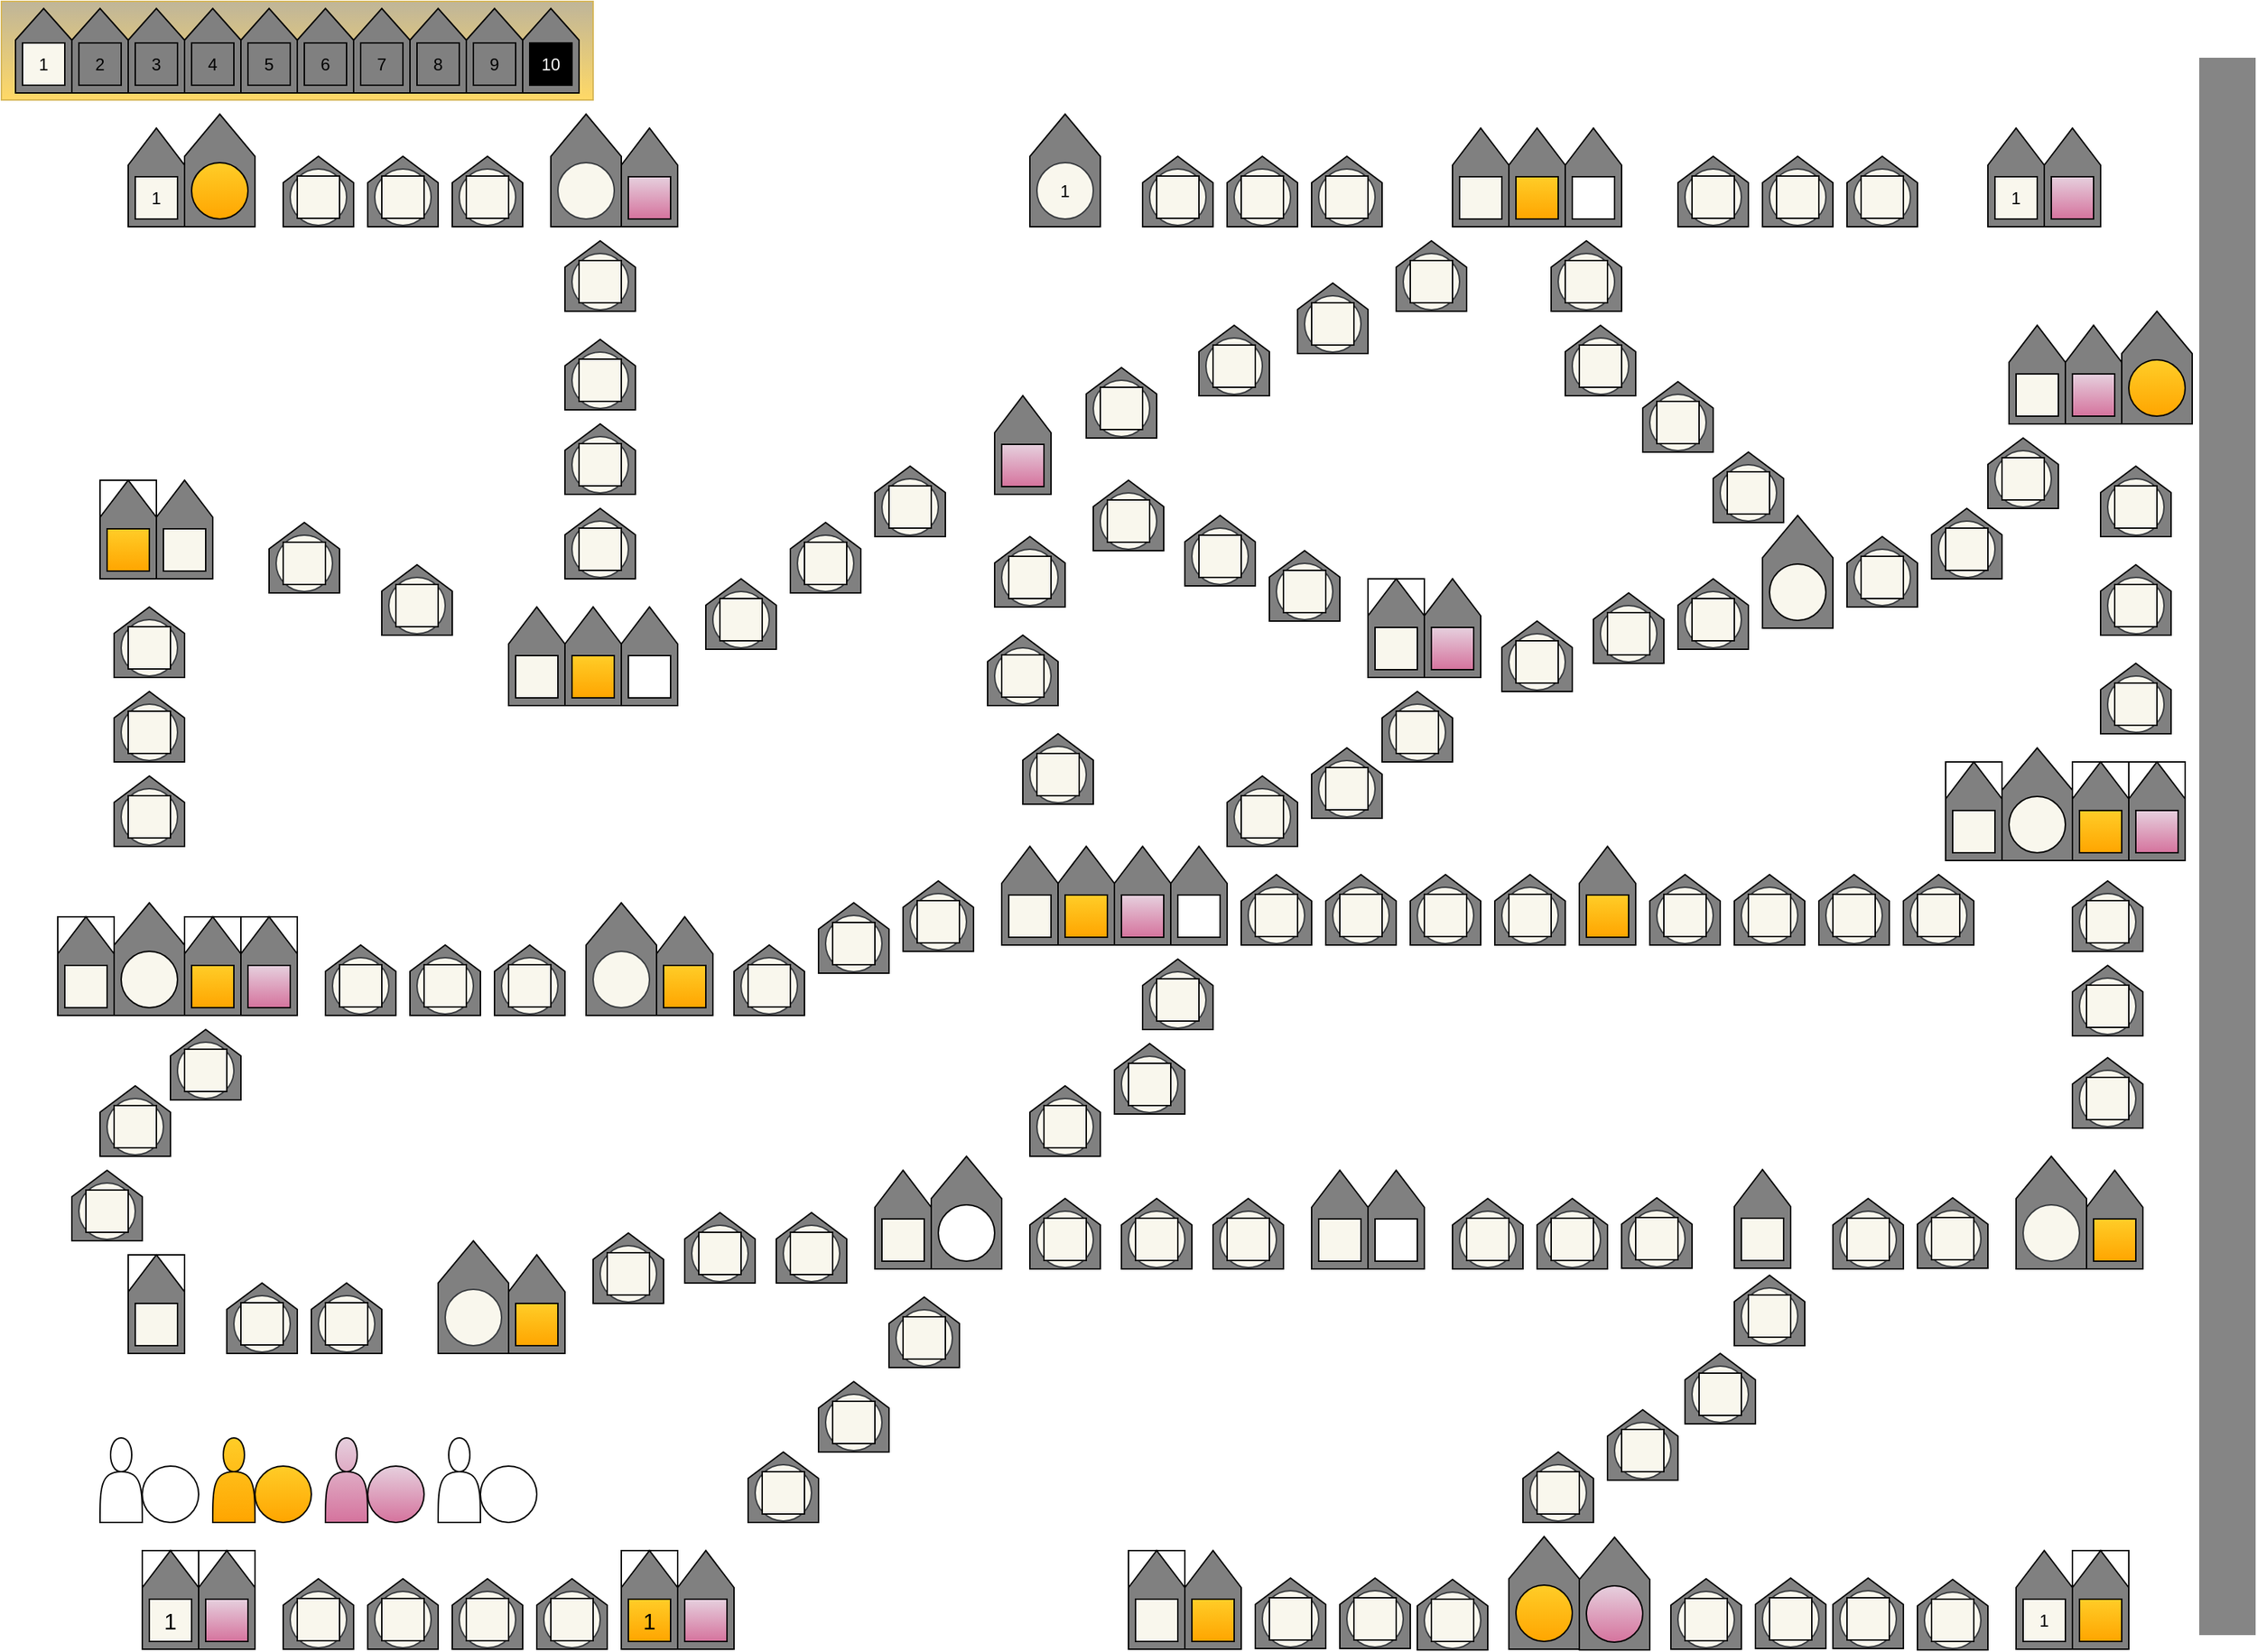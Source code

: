 <mxfile>
    <diagram id="nwCqdlOOkmA4SMYe02t4" name="Page-1">
        <mxGraphModel dx="1296" dy="956" grid="1" gridSize="10" guides="1" tooltips="1" connect="1" arrows="1" fold="1" page="1" pageScale="1" pageWidth="1600" pageHeight="1200" math="0" shadow="0">
            <root>
                <mxCell id="0"/>
                <mxCell id="1" parent="0"/>
                <mxCell id="746" value="" style="rounded=0;whiteSpace=wrap;html=1;strokeColor=#d6b656;fontSize=16;fillColor=#BFB599;gradientColor=#ffd966;" vertex="1" parent="1">
                    <mxGeometry width="420" height="70" as="geometry"/>
                </mxCell>
                <mxCell id="63" value="" style="rounded=0;whiteSpace=wrap;html=1;strokeColor=none;fontSize=16;fontColor=#000000;fillColor=#858585;" vertex="1" parent="1">
                    <mxGeometry x="1560" y="40" width="40" height="1120" as="geometry"/>
                </mxCell>
                <mxCell id="86" value="" style="group" vertex="1" connectable="0" parent="1">
                    <mxGeometry x="620" y="830" width="40" height="70" as="geometry"/>
                </mxCell>
                <mxCell id="80" value="" style="shape=offPageConnector;whiteSpace=wrap;html=1;strokeColor=#000000;fontSize=16;fontColor=#000000;fillColor=#808080;rotation=-180;" vertex="1" parent="86">
                    <mxGeometry width="40" height="70" as="geometry"/>
                </mxCell>
                <mxCell id="81" value="" style="whiteSpace=wrap;html=1;aspect=fixed;fillColor=#f9f7ed;strokeColor=#000000;" vertex="1" parent="86">
                    <mxGeometry x="5" y="34.5" width="30" height="30" as="geometry"/>
                </mxCell>
                <mxCell id="99" value="" style="group" vertex="1" connectable="0" parent="1">
                    <mxGeometry x="390" y="80" width="50" height="80" as="geometry"/>
                </mxCell>
                <mxCell id="100" value="" style="shape=offPageConnector;whiteSpace=wrap;html=1;strokeColor=#000000;fontSize=16;fontColor=#000000;fillColor=#808080;rotation=-180;" vertex="1" parent="99">
                    <mxGeometry width="50" height="80" as="geometry"/>
                </mxCell>
                <mxCell id="101" value="" style="ellipse;whiteSpace=wrap;html=1;aspect=fixed;fillColor=#f9f7ed;strokeColor=#36393d;" vertex="1" parent="99">
                    <mxGeometry x="5" y="34.5" width="40" height="40" as="geometry"/>
                </mxCell>
                <mxCell id="82" value="" style="shape=offPageConnector;whiteSpace=wrap;html=1;strokeColor=#000000;fontSize=16;fontColor=#000000;fillColor=#808080;rotation=-180;" vertex="1" parent="1">
                    <mxGeometry x="660" y="820" width="50" height="80" as="geometry"/>
                </mxCell>
                <mxCell id="83" value="" style="ellipse;whiteSpace=wrap;html=1;aspect=fixed;" vertex="1" parent="1">
                    <mxGeometry x="665" y="854.5" width="40" height="40" as="geometry"/>
                </mxCell>
                <mxCell id="97" value="" style="shape=offPageConnector;whiteSpace=wrap;html=1;strokeColor=#000000;fontSize=16;fontColor=#000000;fillColor=#808080;rotation=-180;container=0;" vertex="1" parent="1">
                    <mxGeometry x="440" y="90" width="40" height="70" as="geometry"/>
                </mxCell>
                <mxCell id="98" value="" style="whiteSpace=wrap;html=1;aspect=fixed;fillColor=#e6d0de;strokeColor=#000000;container=0;gradientColor=#d5739d;" vertex="1" parent="1">
                    <mxGeometry x="445" y="124.5" width="30" height="30" as="geometry"/>
                </mxCell>
                <mxCell id="85" value="" style="group" vertex="1" connectable="0" parent="1">
                    <mxGeometry x="200" y="110" width="50" height="50" as="geometry"/>
                </mxCell>
                <mxCell id="68" value="" style="shape=offPageConnector;whiteSpace=wrap;html=1;strokeColor=#000000;fontSize=16;fontColor=#000000;fillColor=#808080;rotation=-180;" vertex="1" parent="85">
                    <mxGeometry width="50" height="50" as="geometry"/>
                </mxCell>
                <mxCell id="66" value="&lt;font color=&quot;#000000&quot;&gt;2&lt;/font&gt;" style="ellipse;whiteSpace=wrap;html=1;aspect=fixed;fillColor=#f9f7ed;strokeColor=#36393d;" vertex="1" parent="85">
                    <mxGeometry x="5" y="9" width="40" height="40" as="geometry"/>
                </mxCell>
                <mxCell id="67" value="" style="whiteSpace=wrap;html=1;aspect=fixed;fillColor=#f9f7ed;strokeColor=#000000;" vertex="1" parent="85">
                    <mxGeometry x="10" y="14" width="30" height="30" as="geometry"/>
                </mxCell>
                <mxCell id="88" value="" style="group" vertex="1" connectable="0" parent="1">
                    <mxGeometry x="260" y="110" width="50" height="50" as="geometry"/>
                </mxCell>
                <mxCell id="89" value="" style="shape=offPageConnector;whiteSpace=wrap;html=1;strokeColor=#000000;fontSize=16;fontColor=#000000;fillColor=#808080;rotation=-180;" vertex="1" parent="88">
                    <mxGeometry width="50" height="50" as="geometry"/>
                </mxCell>
                <mxCell id="90" value="&lt;font color=&quot;#000000&quot;&gt;2&lt;/font&gt;" style="ellipse;whiteSpace=wrap;html=1;aspect=fixed;fillColor=#f9f7ed;strokeColor=#36393d;" vertex="1" parent="88">
                    <mxGeometry x="5" y="9" width="40" height="40" as="geometry"/>
                </mxCell>
                <mxCell id="91" value="" style="whiteSpace=wrap;html=1;aspect=fixed;fillColor=#f9f7ed;strokeColor=#000000;" vertex="1" parent="88">
                    <mxGeometry x="10" y="14" width="30" height="30" as="geometry"/>
                </mxCell>
                <mxCell id="92" value="" style="group" vertex="1" connectable="0" parent="1">
                    <mxGeometry x="320" y="110" width="50" height="50" as="geometry"/>
                </mxCell>
                <mxCell id="93" value="" style="shape=offPageConnector;whiteSpace=wrap;html=1;strokeColor=#000000;fontSize=16;fontColor=#000000;fillColor=#808080;rotation=-180;" vertex="1" parent="92">
                    <mxGeometry width="50" height="50" as="geometry"/>
                </mxCell>
                <mxCell id="94" value="&lt;font color=&quot;#000000&quot;&gt;2&lt;/font&gt;" style="ellipse;whiteSpace=wrap;html=1;aspect=fixed;fillColor=#f9f7ed;strokeColor=#36393d;" vertex="1" parent="92">
                    <mxGeometry x="5" y="9" width="40" height="40" as="geometry"/>
                </mxCell>
                <mxCell id="95" value="" style="whiteSpace=wrap;html=1;aspect=fixed;fillColor=#f9f7ed;strokeColor=#000000;" vertex="1" parent="92">
                    <mxGeometry x="10" y="14" width="30" height="30" as="geometry"/>
                </mxCell>
                <mxCell id="119" value="" style="group" vertex="1" connectable="0" parent="1">
                    <mxGeometry x="360" y="430" width="40" height="70" as="geometry"/>
                </mxCell>
                <mxCell id="120" value="" style="shape=offPageConnector;whiteSpace=wrap;html=1;strokeColor=#000000;fontSize=16;fontColor=#000000;fillColor=#808080;rotation=-180;" vertex="1" parent="119">
                    <mxGeometry width="40" height="70" as="geometry"/>
                </mxCell>
                <mxCell id="121" value="" style="whiteSpace=wrap;html=1;aspect=fixed;fillColor=#f9f7ed;strokeColor=#000000;" vertex="1" parent="119">
                    <mxGeometry x="5" y="34.5" width="30" height="30" as="geometry"/>
                </mxCell>
                <mxCell id="122" value="" style="group" vertex="1" connectable="0" parent="1">
                    <mxGeometry x="400" y="430" width="40" height="70" as="geometry"/>
                </mxCell>
                <mxCell id="123" value="" style="shape=offPageConnector;whiteSpace=wrap;html=1;strokeColor=#000000;fontSize=16;fontColor=#000000;fillColor=#808080;rotation=-180;" vertex="1" parent="122">
                    <mxGeometry width="40" height="70" as="geometry"/>
                </mxCell>
                <mxCell id="124" value="" style="whiteSpace=wrap;html=1;aspect=fixed;fillColor=#ffcd28;strokeColor=#000000;gradientColor=#ffa500;" vertex="1" parent="122">
                    <mxGeometry x="5" y="34.5" width="30" height="30" as="geometry"/>
                </mxCell>
                <mxCell id="125" value="" style="group" vertex="1" connectable="0" parent="1">
                    <mxGeometry x="440" y="430" width="40" height="70" as="geometry"/>
                </mxCell>
                <mxCell id="126" value="" style="shape=offPageConnector;whiteSpace=wrap;html=1;strokeColor=#000000;fontSize=16;fontColor=#000000;fillColor=#808080;rotation=-180;" vertex="1" parent="125">
                    <mxGeometry width="40" height="70" as="geometry"/>
                </mxCell>
                <mxCell id="127" value="" style="whiteSpace=wrap;html=1;aspect=fixed;" vertex="1" parent="125">
                    <mxGeometry x="5" y="34.5" width="30" height="30" as="geometry"/>
                </mxCell>
                <mxCell id="103" value="" style="group" vertex="1" connectable="0" parent="1">
                    <mxGeometry x="400" y="300" width="50" height="50" as="geometry"/>
                </mxCell>
                <mxCell id="104" value="" style="shape=offPageConnector;whiteSpace=wrap;html=1;strokeColor=#000000;fontSize=16;fontColor=#000000;fillColor=#808080;rotation=-180;" vertex="1" parent="103">
                    <mxGeometry width="50" height="50" as="geometry"/>
                </mxCell>
                <mxCell id="105" value="&lt;font color=&quot;#000000&quot;&gt;2&lt;/font&gt;" style="ellipse;whiteSpace=wrap;html=1;aspect=fixed;fillColor=#f9f7ed;strokeColor=#36393d;" vertex="1" parent="103">
                    <mxGeometry x="5" y="9" width="40" height="40" as="geometry"/>
                </mxCell>
                <mxCell id="106" value="" style="whiteSpace=wrap;html=1;aspect=fixed;fillColor=#f9f7ed;strokeColor=#000000;" vertex="1" parent="103">
                    <mxGeometry x="10" y="14" width="30" height="30" as="geometry"/>
                </mxCell>
                <mxCell id="107" value="" style="group" vertex="1" connectable="0" parent="1">
                    <mxGeometry x="400" y="240" width="50" height="50" as="geometry"/>
                </mxCell>
                <mxCell id="108" value="" style="shape=offPageConnector;whiteSpace=wrap;html=1;strokeColor=#000000;fontSize=16;fontColor=#000000;fillColor=#808080;rotation=-180;" vertex="1" parent="107">
                    <mxGeometry width="50" height="50" as="geometry"/>
                </mxCell>
                <mxCell id="109" value="&lt;font color=&quot;#000000&quot;&gt;2&lt;/font&gt;" style="ellipse;whiteSpace=wrap;html=1;aspect=fixed;fillColor=#f9f7ed;strokeColor=#36393d;" vertex="1" parent="107">
                    <mxGeometry x="5" y="9" width="40" height="40" as="geometry"/>
                </mxCell>
                <mxCell id="110" value="" style="whiteSpace=wrap;html=1;aspect=fixed;fillColor=#f9f7ed;strokeColor=#000000;" vertex="1" parent="107">
                    <mxGeometry x="10" y="14" width="30" height="30" as="geometry"/>
                </mxCell>
                <mxCell id="111" value="" style="group" vertex="1" connectable="0" parent="1">
                    <mxGeometry x="400" y="170" width="50" height="50" as="geometry"/>
                </mxCell>
                <mxCell id="112" value="" style="shape=offPageConnector;whiteSpace=wrap;html=1;strokeColor=#000000;fontSize=16;fontColor=#000000;fillColor=#808080;rotation=-180;" vertex="1" parent="111">
                    <mxGeometry width="50" height="50" as="geometry"/>
                </mxCell>
                <mxCell id="113" value="&lt;font color=&quot;#000000&quot;&gt;2&lt;/font&gt;" style="ellipse;whiteSpace=wrap;html=1;aspect=fixed;fillColor=#f9f7ed;strokeColor=#36393d;" vertex="1" parent="111">
                    <mxGeometry x="5" y="9" width="40" height="40" as="geometry"/>
                </mxCell>
                <mxCell id="114" value="" style="whiteSpace=wrap;html=1;aspect=fixed;fillColor=#f9f7ed;strokeColor=#000000;" vertex="1" parent="111">
                    <mxGeometry x="10" y="14" width="30" height="30" as="geometry"/>
                </mxCell>
                <mxCell id="115" value="" style="group" vertex="1" connectable="0" parent="1">
                    <mxGeometry x="400" y="360" width="50" height="50" as="geometry"/>
                </mxCell>
                <mxCell id="116" value="" style="shape=offPageConnector;whiteSpace=wrap;html=1;strokeColor=#000000;fontSize=16;fontColor=#000000;fillColor=#808080;rotation=-180;" vertex="1" parent="115">
                    <mxGeometry width="50" height="50" as="geometry"/>
                </mxCell>
                <mxCell id="117" value="&lt;font color=&quot;#000000&quot;&gt;2&lt;/font&gt;" style="ellipse;whiteSpace=wrap;html=1;aspect=fixed;fillColor=#f9f7ed;strokeColor=#36393d;" vertex="1" parent="115">
                    <mxGeometry x="5" y="9" width="40" height="40" as="geometry"/>
                </mxCell>
                <mxCell id="118" value="" style="whiteSpace=wrap;html=1;aspect=fixed;fillColor=#f9f7ed;strokeColor=#000000;" vertex="1" parent="115">
                    <mxGeometry x="10" y="14" width="30" height="30" as="geometry"/>
                </mxCell>
                <mxCell id="142" value="" style="group" vertex="1" connectable="0" parent="1">
                    <mxGeometry x="190" y="370" width="50" height="50" as="geometry"/>
                </mxCell>
                <mxCell id="143" value="" style="shape=offPageConnector;whiteSpace=wrap;html=1;strokeColor=#000000;fontSize=16;fontColor=#000000;fillColor=#808080;rotation=-180;" vertex="1" parent="142">
                    <mxGeometry width="50" height="50" as="geometry"/>
                </mxCell>
                <mxCell id="144" value="&lt;font color=&quot;#000000&quot;&gt;2&lt;/font&gt;" style="ellipse;whiteSpace=wrap;html=1;aspect=fixed;fillColor=#f9f7ed;strokeColor=#36393d;" vertex="1" parent="142">
                    <mxGeometry x="5" y="9" width="40" height="40" as="geometry"/>
                </mxCell>
                <mxCell id="145" value="" style="whiteSpace=wrap;html=1;aspect=fixed;fillColor=#f9f7ed;strokeColor=#000000;" vertex="1" parent="142">
                    <mxGeometry x="10" y="14" width="30" height="30" as="geometry"/>
                </mxCell>
                <mxCell id="146" value="" style="group" vertex="1" connectable="0" parent="1">
                    <mxGeometry x="270" y="400" width="50" height="50" as="geometry"/>
                </mxCell>
                <mxCell id="147" value="" style="shape=offPageConnector;whiteSpace=wrap;html=1;strokeColor=#000000;fontSize=16;fontColor=#000000;fillColor=#808080;rotation=-180;" vertex="1" parent="146">
                    <mxGeometry width="50" height="50" as="geometry"/>
                </mxCell>
                <mxCell id="148" value="&lt;font color=&quot;#000000&quot;&gt;2&lt;/font&gt;" style="ellipse;whiteSpace=wrap;html=1;aspect=fixed;fillColor=#f9f7ed;strokeColor=#36393d;" vertex="1" parent="146">
                    <mxGeometry x="5" y="9" width="40" height="40" as="geometry"/>
                </mxCell>
                <mxCell id="149" value="" style="whiteSpace=wrap;html=1;aspect=fixed;fillColor=#f9f7ed;strokeColor=#000000;" vertex="1" parent="146">
                    <mxGeometry x="10" y="14" width="30" height="30" as="geometry"/>
                </mxCell>
                <mxCell id="157" value="" style="group" vertex="1" connectable="0" parent="1">
                    <mxGeometry x="1010" y="410" width="40" height="70" as="geometry"/>
                </mxCell>
                <mxCell id="158" value="" style="shape=offPageConnector;whiteSpace=wrap;html=1;strokeColor=#000000;fontSize=16;fontColor=#000000;fillColor=#808080;rotation=-180;" vertex="1" parent="157">
                    <mxGeometry width="40" height="70" as="geometry"/>
                </mxCell>
                <mxCell id="159" value="" style="whiteSpace=wrap;html=1;aspect=fixed;fillColor=#e6d0de;strokeColor=#000000;gradientColor=#d5739d;" vertex="1" parent="157">
                    <mxGeometry x="5" y="34.5" width="30" height="30" as="geometry"/>
                </mxCell>
                <mxCell id="170" value="" style="group" vertex="1" connectable="0" parent="1">
                    <mxGeometry x="50" y="830" width="50" height="50" as="geometry"/>
                </mxCell>
                <mxCell id="171" value="" style="shape=offPageConnector;whiteSpace=wrap;html=1;strokeColor=#000000;fontSize=16;fontColor=#000000;fillColor=#808080;rotation=-180;" vertex="1" parent="170">
                    <mxGeometry width="50" height="50" as="geometry"/>
                </mxCell>
                <mxCell id="172" value="&lt;font color=&quot;#000000&quot;&gt;2&lt;/font&gt;" style="ellipse;whiteSpace=wrap;html=1;aspect=fixed;fillColor=#f9f7ed;strokeColor=#36393d;" vertex="1" parent="170">
                    <mxGeometry x="5" y="9" width="40" height="40" as="geometry"/>
                </mxCell>
                <mxCell id="173" value="" style="whiteSpace=wrap;html=1;aspect=fixed;fillColor=#f9f7ed;strokeColor=#000000;" vertex="1" parent="170">
                    <mxGeometry x="10" y="14" width="30" height="30" as="geometry"/>
                </mxCell>
                <mxCell id="174" value="" style="group" vertex="1" connectable="0" parent="1">
                    <mxGeometry x="70" y="770" width="50" height="50" as="geometry"/>
                </mxCell>
                <mxCell id="175" value="" style="shape=offPageConnector;whiteSpace=wrap;html=1;strokeColor=#000000;fontSize=16;fontColor=#000000;fillColor=#808080;rotation=-180;" vertex="1" parent="174">
                    <mxGeometry width="50" height="50" as="geometry"/>
                </mxCell>
                <mxCell id="176" value="&lt;font color=&quot;#000000&quot;&gt;2&lt;/font&gt;" style="ellipse;whiteSpace=wrap;html=1;aspect=fixed;fillColor=#f9f7ed;strokeColor=#36393d;" vertex="1" parent="174">
                    <mxGeometry x="5" y="9" width="40" height="40" as="geometry"/>
                </mxCell>
                <mxCell id="177" value="" style="whiteSpace=wrap;html=1;aspect=fixed;fillColor=#f9f7ed;strokeColor=#000000;" vertex="1" parent="174">
                    <mxGeometry x="10" y="14" width="30" height="30" as="geometry"/>
                </mxCell>
                <mxCell id="178" value="" style="group" vertex="1" connectable="0" parent="1">
                    <mxGeometry x="120" y="730" width="50" height="50" as="geometry"/>
                </mxCell>
                <mxCell id="179" value="" style="shape=offPageConnector;whiteSpace=wrap;html=1;strokeColor=#000000;fontSize=16;fontColor=#000000;fillColor=#808080;rotation=-180;" vertex="1" parent="178">
                    <mxGeometry width="50" height="50" as="geometry"/>
                </mxCell>
                <mxCell id="180" value="&lt;font color=&quot;#000000&quot;&gt;2&lt;/font&gt;" style="ellipse;whiteSpace=wrap;html=1;aspect=fixed;fillColor=#f9f7ed;strokeColor=#36393d;" vertex="1" parent="178">
                    <mxGeometry x="5" y="9" width="40" height="40" as="geometry"/>
                </mxCell>
                <mxCell id="181" value="" style="whiteSpace=wrap;html=1;aspect=fixed;fillColor=#f9f7ed;strokeColor=#000000;" vertex="1" parent="178">
                    <mxGeometry x="10" y="14" width="30" height="30" as="geometry"/>
                </mxCell>
                <mxCell id="183" value="" style="group" vertex="1" connectable="0" parent="1">
                    <mxGeometry x="80" y="640" width="50" height="80" as="geometry"/>
                </mxCell>
                <mxCell id="184" value="" style="shape=offPageConnector;whiteSpace=wrap;html=1;strokeColor=#000000;fontSize=16;fontColor=#000000;fillColor=#808080;rotation=-180;" vertex="1" parent="183">
                    <mxGeometry width="50" height="80" as="geometry"/>
                </mxCell>
                <mxCell id="185" value="" style="ellipse;whiteSpace=wrap;html=1;aspect=fixed;fillColor=#f9f7ed;strokeColor=#000000;" vertex="1" parent="183">
                    <mxGeometry x="5" y="34.5" width="40" height="40" as="geometry"/>
                </mxCell>
                <mxCell id="186" value="" style="group;strokeColor=#000000;fontSize=16;fontColor=#000000;fillColor=none;" vertex="1" connectable="0" parent="1">
                    <mxGeometry x="40" y="650" width="40" height="70" as="geometry"/>
                </mxCell>
                <mxCell id="187" value="" style="shape=offPageConnector;whiteSpace=wrap;html=1;strokeColor=#000000;fontSize=16;fontColor=#000000;fillColor=#808080;rotation=-180;" vertex="1" parent="186">
                    <mxGeometry width="40" height="70" as="geometry"/>
                </mxCell>
                <mxCell id="188" value="" style="whiteSpace=wrap;html=1;aspect=fixed;fillColor=#f9f7ed;strokeColor=#000000;fontSize=16;fontColor=#000000;" vertex="1" parent="186">
                    <mxGeometry x="5" y="34.5" width="30" height="30" as="geometry"/>
                </mxCell>
                <mxCell id="189" value="" style="group;strokeColor=#000000;fontSize=16;fontColor=#000000;fillColor=none;" vertex="1" connectable="0" parent="1">
                    <mxGeometry x="130" y="650" width="40" height="70" as="geometry"/>
                </mxCell>
                <mxCell id="190" value="" style="shape=offPageConnector;whiteSpace=wrap;html=1;strokeColor=#000000;fontSize=16;fontColor=#000000;fillColor=#808080;rotation=-180;" vertex="1" parent="189">
                    <mxGeometry width="40" height="70" as="geometry"/>
                </mxCell>
                <mxCell id="191" value="" style="whiteSpace=wrap;html=1;aspect=fixed;fillColor=#ffcd28;strokeColor=#000000;fontSize=16;gradientColor=#ffa500;" vertex="1" parent="189">
                    <mxGeometry x="5" y="34.5" width="30" height="30" as="geometry"/>
                </mxCell>
                <mxCell id="192" value="" style="group;strokeColor=#000000;fontSize=16;fontColor=#000000;fillColor=none;" vertex="1" connectable="0" parent="1">
                    <mxGeometry x="170" y="650" width="40" height="70" as="geometry"/>
                </mxCell>
                <mxCell id="193" value="" style="shape=offPageConnector;whiteSpace=wrap;html=1;strokeColor=#000000;fontSize=16;fontColor=#000000;fillColor=#808080;rotation=-180;" vertex="1" parent="192">
                    <mxGeometry width="40" height="70" as="geometry"/>
                </mxCell>
                <mxCell id="194" value="" style="whiteSpace=wrap;html=1;aspect=fixed;fillColor=#e6d0de;strokeColor=#000000;fontSize=16;gradientColor=#d5739d;" vertex="1" parent="192">
                    <mxGeometry x="5" y="34.5" width="30" height="30" as="geometry"/>
                </mxCell>
                <mxCell id="195" value="" style="group;strokeColor=#000000;fontSize=16;fontColor=#000000;fillColor=none;" vertex="1" connectable="0" parent="1">
                    <mxGeometry x="970" y="410" width="40" height="70" as="geometry"/>
                </mxCell>
                <mxCell id="196" value="" style="shape=offPageConnector;whiteSpace=wrap;html=1;strokeColor=#000000;fontSize=16;fontColor=#000000;fillColor=#808080;rotation=-180;" vertex="1" parent="195">
                    <mxGeometry width="40" height="70" as="geometry"/>
                </mxCell>
                <mxCell id="197" value="" style="whiteSpace=wrap;html=1;aspect=fixed;fillColor=#f9f7ed;strokeColor=#000000;fontSize=16;fontColor=#000000;" vertex="1" parent="195">
                    <mxGeometry x="5" y="34.5" width="30" height="30" as="geometry"/>
                </mxCell>
                <mxCell id="199" value="" style="group" vertex="1" connectable="0" parent="1">
                    <mxGeometry x="80" y="550" width="50" height="50" as="geometry"/>
                </mxCell>
                <mxCell id="200" value="" style="shape=offPageConnector;whiteSpace=wrap;html=1;strokeColor=#000000;fontSize=16;fontColor=#000000;fillColor=#808080;rotation=-180;" vertex="1" parent="199">
                    <mxGeometry width="50" height="50" as="geometry"/>
                </mxCell>
                <mxCell id="201" value="&lt;font color=&quot;#000000&quot;&gt;2&lt;/font&gt;" style="ellipse;whiteSpace=wrap;html=1;aspect=fixed;fillColor=#f9f7ed;strokeColor=#36393d;" vertex="1" parent="199">
                    <mxGeometry x="5" y="9" width="40" height="40" as="geometry"/>
                </mxCell>
                <mxCell id="202" value="" style="whiteSpace=wrap;html=1;aspect=fixed;fillColor=#f9f7ed;strokeColor=#000000;" vertex="1" parent="199">
                    <mxGeometry x="10" y="14" width="30" height="30" as="geometry"/>
                </mxCell>
                <mxCell id="203" value="" style="group" vertex="1" connectable="0" parent="1">
                    <mxGeometry x="80" y="490" width="50" height="50" as="geometry"/>
                </mxCell>
                <mxCell id="204" value="" style="shape=offPageConnector;whiteSpace=wrap;html=1;strokeColor=#000000;fontSize=16;fontColor=#000000;fillColor=#808080;rotation=-180;" vertex="1" parent="203">
                    <mxGeometry width="50" height="50" as="geometry"/>
                </mxCell>
                <mxCell id="205" value="&lt;font color=&quot;#000000&quot;&gt;2&lt;/font&gt;" style="ellipse;whiteSpace=wrap;html=1;aspect=fixed;fillColor=#f9f7ed;strokeColor=#36393d;" vertex="1" parent="203">
                    <mxGeometry x="5" y="9" width="40" height="40" as="geometry"/>
                </mxCell>
                <mxCell id="206" value="" style="whiteSpace=wrap;html=1;aspect=fixed;fillColor=#f9f7ed;strokeColor=#000000;" vertex="1" parent="203">
                    <mxGeometry x="10" y="14" width="30" height="30" as="geometry"/>
                </mxCell>
                <mxCell id="207" value="" style="group" vertex="1" connectable="0" parent="1">
                    <mxGeometry x="80" y="430" width="50" height="50" as="geometry"/>
                </mxCell>
                <mxCell id="208" value="" style="shape=offPageConnector;whiteSpace=wrap;html=1;strokeColor=#000000;fontSize=16;fontColor=#000000;fillColor=#808080;rotation=-180;" vertex="1" parent="207">
                    <mxGeometry width="50" height="50" as="geometry"/>
                </mxCell>
                <mxCell id="209" value="&lt;font color=&quot;#000000&quot;&gt;2&lt;/font&gt;" style="ellipse;whiteSpace=wrap;html=1;aspect=fixed;fillColor=#f9f7ed;strokeColor=#36393d;" vertex="1" parent="207">
                    <mxGeometry x="5" y="9" width="40" height="40" as="geometry"/>
                </mxCell>
                <mxCell id="210" value="" style="whiteSpace=wrap;html=1;aspect=fixed;fillColor=#f9f7ed;strokeColor=#000000;" vertex="1" parent="207">
                    <mxGeometry x="10" y="14" width="30" height="30" as="geometry"/>
                </mxCell>
                <mxCell id="211" value="" style="group;strokeColor=#000000;fontSize=16;fontColor=#000000;fillColor=none;" vertex="1" connectable="0" parent="1">
                    <mxGeometry x="90" y="890" width="40" height="70" as="geometry"/>
                </mxCell>
                <mxCell id="212" value="" style="shape=offPageConnector;whiteSpace=wrap;html=1;strokeColor=#000000;fontSize=16;fontColor=#000000;fillColor=#808080;rotation=-180;" vertex="1" parent="211">
                    <mxGeometry width="40" height="70" as="geometry"/>
                </mxCell>
                <mxCell id="213" value="" style="whiteSpace=wrap;html=1;aspect=fixed;fillColor=#f9f7ed;strokeColor=#000000;fontSize=16;fontColor=#000000;" vertex="1" parent="211">
                    <mxGeometry x="5" y="34.5" width="30" height="30" as="geometry"/>
                </mxCell>
                <mxCell id="214" value="" style="group" vertex="1" connectable="0" parent="1">
                    <mxGeometry x="160" y="910" width="50" height="50" as="geometry"/>
                </mxCell>
                <mxCell id="215" value="" style="shape=offPageConnector;whiteSpace=wrap;html=1;strokeColor=#000000;fontSize=16;fontColor=#000000;fillColor=#808080;rotation=-180;" vertex="1" parent="214">
                    <mxGeometry width="50" height="50" as="geometry"/>
                </mxCell>
                <mxCell id="216" value="&lt;font color=&quot;#000000&quot;&gt;2&lt;/font&gt;" style="ellipse;whiteSpace=wrap;html=1;aspect=fixed;fillColor=#f9f7ed;strokeColor=#36393d;" vertex="1" parent="214">
                    <mxGeometry x="5" y="9" width="40" height="40" as="geometry"/>
                </mxCell>
                <mxCell id="217" value="" style="whiteSpace=wrap;html=1;aspect=fixed;fillColor=#f9f7ed;strokeColor=#000000;" vertex="1" parent="214">
                    <mxGeometry x="10" y="14" width="30" height="30" as="geometry"/>
                </mxCell>
                <mxCell id="218" value="" style="group" vertex="1" connectable="0" parent="1">
                    <mxGeometry x="220" y="910" width="50" height="50" as="geometry"/>
                </mxCell>
                <mxCell id="219" value="" style="shape=offPageConnector;whiteSpace=wrap;html=1;strokeColor=#000000;fontSize=16;fontColor=#000000;fillColor=#808080;rotation=-180;" vertex="1" parent="218">
                    <mxGeometry width="50" height="50" as="geometry"/>
                </mxCell>
                <mxCell id="220" value="&lt;font color=&quot;#000000&quot;&gt;2&lt;/font&gt;" style="ellipse;whiteSpace=wrap;html=1;aspect=fixed;fillColor=#f9f7ed;strokeColor=#36393d;" vertex="1" parent="218">
                    <mxGeometry x="5" y="9" width="40" height="40" as="geometry"/>
                </mxCell>
                <mxCell id="221" value="" style="whiteSpace=wrap;html=1;aspect=fixed;fillColor=#f9f7ed;strokeColor=#000000;" vertex="1" parent="218">
                    <mxGeometry x="10" y="14" width="30" height="30" as="geometry"/>
                </mxCell>
                <mxCell id="222" value="" style="group" vertex="1" connectable="0" parent="1">
                    <mxGeometry x="560" y="370" width="50" height="50" as="geometry"/>
                </mxCell>
                <mxCell id="223" value="" style="shape=offPageConnector;whiteSpace=wrap;html=1;strokeColor=#000000;fontSize=16;fontColor=#000000;fillColor=#808080;rotation=-180;" vertex="1" parent="222">
                    <mxGeometry width="50" height="50" as="geometry"/>
                </mxCell>
                <mxCell id="224" value="&lt;font color=&quot;#000000&quot;&gt;2&lt;/font&gt;" style="ellipse;whiteSpace=wrap;html=1;aspect=fixed;fillColor=#f9f7ed;strokeColor=#36393d;" vertex="1" parent="222">
                    <mxGeometry x="5" y="9" width="40" height="40" as="geometry"/>
                </mxCell>
                <mxCell id="225" value="" style="whiteSpace=wrap;html=1;aspect=fixed;fillColor=#f9f7ed;strokeColor=#000000;" vertex="1" parent="222">
                    <mxGeometry x="10" y="14" width="30" height="30" as="geometry"/>
                </mxCell>
                <mxCell id="226" value="" style="group" vertex="1" connectable="0" parent="1">
                    <mxGeometry x="620" y="330" width="50" height="50" as="geometry"/>
                </mxCell>
                <mxCell id="227" value="" style="shape=offPageConnector;whiteSpace=wrap;html=1;strokeColor=#000000;fontSize=16;fontColor=#000000;fillColor=#808080;rotation=-180;" vertex="1" parent="226">
                    <mxGeometry width="50" height="50" as="geometry"/>
                </mxCell>
                <mxCell id="228" value="&lt;font color=&quot;#000000&quot;&gt;2&lt;/font&gt;" style="ellipse;whiteSpace=wrap;html=1;aspect=fixed;fillColor=#f9f7ed;strokeColor=#36393d;" vertex="1" parent="226">
                    <mxGeometry x="5" y="9" width="40" height="40" as="geometry"/>
                </mxCell>
                <mxCell id="229" value="" style="whiteSpace=wrap;html=1;aspect=fixed;fillColor=#f9f7ed;strokeColor=#000000;" vertex="1" parent="226">
                    <mxGeometry x="10" y="14" width="30" height="30" as="geometry"/>
                </mxCell>
                <mxCell id="230" value="" style="group" vertex="1" connectable="0" parent="1">
                    <mxGeometry x="500" y="410" width="50" height="50" as="geometry"/>
                </mxCell>
                <mxCell id="231" value="" style="shape=offPageConnector;whiteSpace=wrap;html=1;strokeColor=#000000;fontSize=16;fontColor=#000000;fillColor=#808080;rotation=-180;" vertex="1" parent="230">
                    <mxGeometry width="50" height="50" as="geometry"/>
                </mxCell>
                <mxCell id="232" value="&lt;font color=&quot;#000000&quot;&gt;2&lt;/font&gt;" style="ellipse;whiteSpace=wrap;html=1;aspect=fixed;fillColor=#f9f7ed;strokeColor=#36393d;" vertex="1" parent="230">
                    <mxGeometry x="5" y="9" width="40" height="40" as="geometry"/>
                </mxCell>
                <mxCell id="233" value="" style="whiteSpace=wrap;html=1;aspect=fixed;fillColor=#f9f7ed;strokeColor=#000000;" vertex="1" parent="230">
                    <mxGeometry x="10" y="14" width="30" height="30" as="geometry"/>
                </mxCell>
                <mxCell id="237" value="" style="group" vertex="1" connectable="0" parent="1">
                    <mxGeometry x="850" y="230" width="50" height="50" as="geometry"/>
                </mxCell>
                <mxCell id="238" value="" style="shape=offPageConnector;whiteSpace=wrap;html=1;strokeColor=#000000;fontSize=16;fontColor=#000000;fillColor=#808080;rotation=-180;" vertex="1" parent="237">
                    <mxGeometry width="50" height="50" as="geometry"/>
                </mxCell>
                <mxCell id="239" value="&lt;font color=&quot;#000000&quot;&gt;2&lt;/font&gt;" style="ellipse;whiteSpace=wrap;html=1;aspect=fixed;fillColor=#f9f7ed;strokeColor=#36393d;" vertex="1" parent="237">
                    <mxGeometry x="5" y="9" width="40" height="40" as="geometry"/>
                </mxCell>
                <mxCell id="240" value="" style="whiteSpace=wrap;html=1;aspect=fixed;fillColor=#f9f7ed;strokeColor=#000000;" vertex="1" parent="237">
                    <mxGeometry x="10" y="14" width="30" height="30" as="geometry"/>
                </mxCell>
                <mxCell id="241" value="" style="group" vertex="1" connectable="0" parent="1">
                    <mxGeometry x="920" y="200" width="50" height="50" as="geometry"/>
                </mxCell>
                <mxCell id="242" value="" style="shape=offPageConnector;whiteSpace=wrap;html=1;strokeColor=#000000;fontSize=16;fontColor=#000000;fillColor=#808080;rotation=-180;" vertex="1" parent="241">
                    <mxGeometry width="50" height="50" as="geometry"/>
                </mxCell>
                <mxCell id="243" value="&lt;font color=&quot;#000000&quot;&gt;2&lt;/font&gt;" style="ellipse;whiteSpace=wrap;html=1;aspect=fixed;fillColor=#f9f7ed;strokeColor=#36393d;" vertex="1" parent="241">
                    <mxGeometry x="5" y="9" width="40" height="40" as="geometry"/>
                </mxCell>
                <mxCell id="244" value="" style="whiteSpace=wrap;html=1;aspect=fixed;fillColor=#f9f7ed;strokeColor=#000000;" vertex="1" parent="241">
                    <mxGeometry x="10" y="14" width="30" height="30" as="geometry"/>
                </mxCell>
                <mxCell id="245" value="" style="group" vertex="1" connectable="0" parent="1">
                    <mxGeometry x="990" y="170" width="50" height="50" as="geometry"/>
                </mxCell>
                <mxCell id="246" value="" style="shape=offPageConnector;whiteSpace=wrap;html=1;strokeColor=#000000;fontSize=16;fontColor=#000000;fillColor=#808080;rotation=-180;" vertex="1" parent="245">
                    <mxGeometry width="50" height="50" as="geometry"/>
                </mxCell>
                <mxCell id="247" value="&lt;font color=&quot;#000000&quot;&gt;2&lt;/font&gt;" style="ellipse;whiteSpace=wrap;html=1;aspect=fixed;fillColor=#f9f7ed;strokeColor=#36393d;" vertex="1" parent="245">
                    <mxGeometry x="5" y="9" width="40" height="40" as="geometry"/>
                </mxCell>
                <mxCell id="248" value="" style="whiteSpace=wrap;html=1;aspect=fixed;fillColor=#f9f7ed;strokeColor=#000000;" vertex="1" parent="245">
                    <mxGeometry x="10" y="14" width="30" height="30" as="geometry"/>
                </mxCell>
                <mxCell id="249" value="" style="group" vertex="1" connectable="0" parent="1">
                    <mxGeometry x="770" y="260" width="50" height="50" as="geometry"/>
                </mxCell>
                <mxCell id="250" value="" style="shape=offPageConnector;whiteSpace=wrap;html=1;strokeColor=#000000;fontSize=16;fontColor=#000000;fillColor=#808080;rotation=-180;" vertex="1" parent="249">
                    <mxGeometry width="50" height="50" as="geometry"/>
                </mxCell>
                <mxCell id="251" value="&lt;font color=&quot;#000000&quot;&gt;2&lt;/font&gt;" style="ellipse;whiteSpace=wrap;html=1;aspect=fixed;fillColor=#f9f7ed;strokeColor=#36393d;" vertex="1" parent="249">
                    <mxGeometry x="5" y="9" width="40" height="40" as="geometry"/>
                </mxCell>
                <mxCell id="252" value="" style="whiteSpace=wrap;html=1;aspect=fixed;fillColor=#f9f7ed;strokeColor=#000000;" vertex="1" parent="249">
                    <mxGeometry x="10" y="14" width="30" height="30" as="geometry"/>
                </mxCell>
                <mxCell id="253" value="" style="group" vertex="1" connectable="0" parent="1">
                    <mxGeometry x="1030" y="90" width="40" height="70" as="geometry"/>
                </mxCell>
                <mxCell id="254" value="" style="shape=offPageConnector;whiteSpace=wrap;html=1;strokeColor=#000000;fontSize=16;fontColor=#000000;fillColor=#808080;rotation=-180;" vertex="1" parent="253">
                    <mxGeometry width="40" height="70" as="geometry"/>
                </mxCell>
                <mxCell id="255" value="" style="whiteSpace=wrap;html=1;aspect=fixed;fillColor=#f9f7ed;strokeColor=#000000;" vertex="1" parent="253">
                    <mxGeometry x="5" y="34.5" width="30" height="30" as="geometry"/>
                </mxCell>
                <mxCell id="256" value="" style="group" vertex="1" connectable="0" parent="1">
                    <mxGeometry x="1070" y="90" width="40" height="70" as="geometry"/>
                </mxCell>
                <mxCell id="257" value="" style="shape=offPageConnector;whiteSpace=wrap;html=1;strokeColor=#000000;fontSize=16;fontColor=#000000;fillColor=#808080;rotation=-180;" vertex="1" parent="256">
                    <mxGeometry width="40" height="70" as="geometry"/>
                </mxCell>
                <mxCell id="258" value="" style="whiteSpace=wrap;html=1;aspect=fixed;fillColor=#ffcd28;strokeColor=#000000;gradientColor=#ffa500;" vertex="1" parent="256">
                    <mxGeometry x="5" y="34.5" width="30" height="30" as="geometry"/>
                </mxCell>
                <mxCell id="259" value="" style="group" vertex="1" connectable="0" parent="1">
                    <mxGeometry x="1110" y="90" width="40" height="70" as="geometry"/>
                </mxCell>
                <mxCell id="260" value="" style="shape=offPageConnector;whiteSpace=wrap;html=1;strokeColor=#000000;fontSize=16;fontColor=#000000;fillColor=#808080;rotation=-180;" vertex="1" parent="259">
                    <mxGeometry width="40" height="70" as="geometry"/>
                </mxCell>
                <mxCell id="261" value="" style="whiteSpace=wrap;html=1;aspect=fixed;" vertex="1" parent="259">
                    <mxGeometry x="5" y="34.5" width="30" height="30" as="geometry"/>
                </mxCell>
                <mxCell id="271" value="" style="group" vertex="1" connectable="0" parent="1">
                    <mxGeometry x="730" y="80" width="50" height="80" as="geometry"/>
                </mxCell>
                <mxCell id="272" value="" style="shape=offPageConnector;whiteSpace=wrap;html=1;strokeColor=#000000;fontSize=16;fontColor=#000000;fillColor=#808080;rotation=-180;" vertex="1" parent="271">
                    <mxGeometry width="50" height="80" as="geometry"/>
                </mxCell>
                <mxCell id="273" value="&lt;font color=&quot;#000000&quot;&gt;1&lt;/font&gt;" style="ellipse;whiteSpace=wrap;html=1;aspect=fixed;fillColor=#f9f7ed;strokeColor=#36393d;" vertex="1" parent="271">
                    <mxGeometry x="5" y="34.5" width="40" height="40" as="geometry"/>
                </mxCell>
                <mxCell id="274" value="" style="group" vertex="1" connectable="0" parent="1">
                    <mxGeometry x="810" y="110" width="50" height="50" as="geometry"/>
                </mxCell>
                <mxCell id="275" value="" style="shape=offPageConnector;whiteSpace=wrap;html=1;strokeColor=#000000;fontSize=16;fontColor=#000000;fillColor=#808080;rotation=-180;" vertex="1" parent="274">
                    <mxGeometry width="50" height="50" as="geometry"/>
                </mxCell>
                <mxCell id="276" value="&lt;font color=&quot;#000000&quot;&gt;2&lt;/font&gt;" style="ellipse;whiteSpace=wrap;html=1;aspect=fixed;fillColor=#f9f7ed;strokeColor=#36393d;" vertex="1" parent="274">
                    <mxGeometry x="5" y="9" width="40" height="40" as="geometry"/>
                </mxCell>
                <mxCell id="277" value="" style="whiteSpace=wrap;html=1;aspect=fixed;fillColor=#f9f7ed;strokeColor=#000000;" vertex="1" parent="274">
                    <mxGeometry x="10" y="14" width="30" height="30" as="geometry"/>
                </mxCell>
                <mxCell id="278" value="" style="group" vertex="1" connectable="0" parent="1">
                    <mxGeometry x="870" y="110" width="50" height="50" as="geometry"/>
                </mxCell>
                <mxCell id="279" value="" style="shape=offPageConnector;whiteSpace=wrap;html=1;strokeColor=#000000;fontSize=16;fontColor=#000000;fillColor=#808080;rotation=-180;" vertex="1" parent="278">
                    <mxGeometry width="50" height="50" as="geometry"/>
                </mxCell>
                <mxCell id="280" value="&lt;font color=&quot;#000000&quot;&gt;2&lt;/font&gt;" style="ellipse;whiteSpace=wrap;html=1;aspect=fixed;fillColor=#f9f7ed;strokeColor=#36393d;" vertex="1" parent="278">
                    <mxGeometry x="5" y="9" width="40" height="40" as="geometry"/>
                </mxCell>
                <mxCell id="281" value="" style="whiteSpace=wrap;html=1;aspect=fixed;fillColor=#f9f7ed;strokeColor=#000000;" vertex="1" parent="278">
                    <mxGeometry x="10" y="14" width="30" height="30" as="geometry"/>
                </mxCell>
                <mxCell id="282" value="" style="group" vertex="1" connectable="0" parent="1">
                    <mxGeometry x="930" y="110" width="50" height="50" as="geometry"/>
                </mxCell>
                <mxCell id="283" value="" style="shape=offPageConnector;whiteSpace=wrap;html=1;strokeColor=#000000;fontSize=16;fontColor=#000000;fillColor=#808080;rotation=-180;" vertex="1" parent="282">
                    <mxGeometry width="50" height="50" as="geometry"/>
                </mxCell>
                <mxCell id="284" value="&lt;font color=&quot;#000000&quot;&gt;2&lt;/font&gt;" style="ellipse;whiteSpace=wrap;html=1;aspect=fixed;fillColor=#f9f7ed;strokeColor=#36393d;" vertex="1" parent="282">
                    <mxGeometry x="5" y="9" width="40" height="40" as="geometry"/>
                </mxCell>
                <mxCell id="285" value="" style="whiteSpace=wrap;html=1;aspect=fixed;fillColor=#f9f7ed;strokeColor=#000000;" vertex="1" parent="282">
                    <mxGeometry x="10" y="14" width="30" height="30" as="geometry"/>
                </mxCell>
                <mxCell id="286" value="" style="group" vertex="1" connectable="0" parent="1">
                    <mxGeometry x="1190" y="110" width="50" height="50" as="geometry"/>
                </mxCell>
                <mxCell id="287" value="" style="shape=offPageConnector;whiteSpace=wrap;html=1;strokeColor=#000000;fontSize=16;fontColor=#000000;fillColor=#808080;rotation=-180;" vertex="1" parent="286">
                    <mxGeometry width="50" height="50" as="geometry"/>
                </mxCell>
                <mxCell id="288" value="&lt;font color=&quot;#000000&quot;&gt;2&lt;/font&gt;" style="ellipse;whiteSpace=wrap;html=1;aspect=fixed;fillColor=#f9f7ed;strokeColor=#36393d;" vertex="1" parent="286">
                    <mxGeometry x="5" y="9" width="40" height="40" as="geometry"/>
                </mxCell>
                <mxCell id="289" value="" style="whiteSpace=wrap;html=1;aspect=fixed;fillColor=#f9f7ed;strokeColor=#000000;" vertex="1" parent="286">
                    <mxGeometry x="10" y="14" width="30" height="30" as="geometry"/>
                </mxCell>
                <mxCell id="290" value="" style="group" vertex="1" connectable="0" parent="1">
                    <mxGeometry x="1250" y="110" width="50" height="50" as="geometry"/>
                </mxCell>
                <mxCell id="291" value="" style="shape=offPageConnector;whiteSpace=wrap;html=1;strokeColor=#000000;fontSize=16;fontColor=#000000;fillColor=#808080;rotation=-180;" vertex="1" parent="290">
                    <mxGeometry width="50" height="50" as="geometry"/>
                </mxCell>
                <mxCell id="292" value="&lt;font color=&quot;#000000&quot;&gt;2&lt;/font&gt;" style="ellipse;whiteSpace=wrap;html=1;aspect=fixed;fillColor=#f9f7ed;strokeColor=#36393d;" vertex="1" parent="290">
                    <mxGeometry x="5" y="9" width="40" height="40" as="geometry"/>
                </mxCell>
                <mxCell id="293" value="" style="whiteSpace=wrap;html=1;aspect=fixed;fillColor=#f9f7ed;strokeColor=#000000;" vertex="1" parent="290">
                    <mxGeometry x="10" y="14" width="30" height="30" as="geometry"/>
                </mxCell>
                <mxCell id="294" value="" style="group" vertex="1" connectable="0" parent="1">
                    <mxGeometry x="1310" y="110" width="50" height="50" as="geometry"/>
                </mxCell>
                <mxCell id="295" value="" style="shape=offPageConnector;whiteSpace=wrap;html=1;strokeColor=#000000;fontSize=16;fontColor=#000000;fillColor=#808080;rotation=-180;" vertex="1" parent="294">
                    <mxGeometry width="50" height="50" as="geometry"/>
                </mxCell>
                <mxCell id="296" value="&lt;font color=&quot;#000000&quot;&gt;2&lt;/font&gt;" style="ellipse;whiteSpace=wrap;html=1;aspect=fixed;fillColor=#f9f7ed;strokeColor=#36393d;" vertex="1" parent="294">
                    <mxGeometry x="5" y="9" width="40" height="40" as="geometry"/>
                </mxCell>
                <mxCell id="297" value="" style="whiteSpace=wrap;html=1;aspect=fixed;fillColor=#f9f7ed;strokeColor=#000000;" vertex="1" parent="294">
                    <mxGeometry x="10" y="14" width="30" height="30" as="geometry"/>
                </mxCell>
                <mxCell id="298" value="" style="group" vertex="1" connectable="0" parent="1">
                    <mxGeometry x="1410" y="90" width="40" height="70" as="geometry"/>
                </mxCell>
                <mxCell id="299" value="" style="shape=offPageConnector;whiteSpace=wrap;html=1;strokeColor=#000000;fontSize=16;fontColor=#000000;fillColor=#808080;rotation=-180;" vertex="1" parent="298">
                    <mxGeometry width="40" height="70" as="geometry"/>
                </mxCell>
                <mxCell id="300" value="&lt;font color=&quot;#000000&quot;&gt;1&lt;/font&gt;" style="whiteSpace=wrap;html=1;aspect=fixed;fillColor=#f9f7ed;strokeColor=#000000;" vertex="1" parent="298">
                    <mxGeometry x="5" y="34.5" width="30" height="30" as="geometry"/>
                </mxCell>
                <mxCell id="301" value="" style="group" vertex="1" connectable="0" parent="1">
                    <mxGeometry x="1450" y="90" width="40" height="70" as="geometry"/>
                </mxCell>
                <mxCell id="302" value="" style="shape=offPageConnector;whiteSpace=wrap;html=1;strokeColor=#000000;fontSize=16;fontColor=#000000;fillColor=#808080;rotation=-180;" vertex="1" parent="301">
                    <mxGeometry width="40" height="70" as="geometry"/>
                </mxCell>
                <mxCell id="303" value="" style="whiteSpace=wrap;html=1;aspect=fixed;fillColor=#e6d0de;strokeColor=#000000;gradientColor=#d5739d;" vertex="1" parent="301">
                    <mxGeometry x="5" y="34.5" width="30" height="30" as="geometry"/>
                </mxCell>
                <mxCell id="304" value="" style="group;strokeColor=#000000;" vertex="1" connectable="0" parent="1">
                    <mxGeometry x="140" y="1100" width="40" height="70" as="geometry"/>
                </mxCell>
                <mxCell id="305" value="" style="shape=offPageConnector;whiteSpace=wrap;html=1;strokeColor=#000000;fontSize=16;fontColor=#000000;fillColor=#808080;rotation=-180;" vertex="1" parent="304">
                    <mxGeometry width="40" height="70" as="geometry"/>
                </mxCell>
                <mxCell id="306" value="" style="whiteSpace=wrap;html=1;aspect=fixed;fillColor=#e6d0de;strokeColor=#000000;gradientColor=#d5739d;" vertex="1" parent="304">
                    <mxGeometry x="5" y="34.5" width="30" height="30" as="geometry"/>
                </mxCell>
                <mxCell id="307" value="" style="group;strokeColor=#000000;fontSize=16;fontColor=#000000;fillColor=none;" vertex="1" connectable="0" parent="1">
                    <mxGeometry x="100" y="1100" width="40" height="70" as="geometry"/>
                </mxCell>
                <mxCell id="308" value="" style="shape=offPageConnector;whiteSpace=wrap;html=1;strokeColor=#000000;fontSize=16;fontColor=#000000;fillColor=#808080;rotation=-180;" vertex="1" parent="307">
                    <mxGeometry width="40" height="70" as="geometry"/>
                </mxCell>
                <mxCell id="309" value="1" style="whiteSpace=wrap;html=1;aspect=fixed;fillColor=#f9f7ed;strokeColor=#000000;fontSize=16;fontColor=#000000;" vertex="1" parent="307">
                    <mxGeometry x="5" y="34.5" width="30" height="30" as="geometry"/>
                </mxCell>
                <mxCell id="328" value="" style="group" vertex="1" connectable="0" parent="1">
                    <mxGeometry x="200" y="1120" width="50" height="50" as="geometry"/>
                </mxCell>
                <mxCell id="329" value="" style="shape=offPageConnector;whiteSpace=wrap;html=1;strokeColor=#000000;fontSize=16;fontColor=#000000;fillColor=#808080;rotation=-180;" vertex="1" parent="328">
                    <mxGeometry width="50" height="50" as="geometry"/>
                </mxCell>
                <mxCell id="330" value="&lt;font color=&quot;#000000&quot;&gt;2&lt;/font&gt;" style="ellipse;whiteSpace=wrap;html=1;aspect=fixed;fillColor=#f9f7ed;strokeColor=#36393d;" vertex="1" parent="328">
                    <mxGeometry x="5" y="9" width="40" height="40" as="geometry"/>
                </mxCell>
                <mxCell id="331" value="" style="whiteSpace=wrap;html=1;aspect=fixed;fillColor=#f9f7ed;strokeColor=#000000;" vertex="1" parent="328">
                    <mxGeometry x="10" y="14" width="30" height="30" as="geometry"/>
                </mxCell>
                <mxCell id="332" value="" style="group" vertex="1" connectable="0" parent="1">
                    <mxGeometry x="260" y="1120" width="50" height="50" as="geometry"/>
                </mxCell>
                <mxCell id="333" value="" style="shape=offPageConnector;whiteSpace=wrap;html=1;strokeColor=#000000;fontSize=16;fontColor=#000000;fillColor=#808080;rotation=-180;" vertex="1" parent="332">
                    <mxGeometry width="50" height="50" as="geometry"/>
                </mxCell>
                <mxCell id="334" value="&lt;font color=&quot;#000000&quot;&gt;2&lt;/font&gt;" style="ellipse;whiteSpace=wrap;html=1;aspect=fixed;fillColor=#f9f7ed;strokeColor=#36393d;" vertex="1" parent="332">
                    <mxGeometry x="5" y="9" width="40" height="40" as="geometry"/>
                </mxCell>
                <mxCell id="335" value="" style="whiteSpace=wrap;html=1;aspect=fixed;fillColor=#f9f7ed;strokeColor=#000000;" vertex="1" parent="332">
                    <mxGeometry x="10" y="14" width="30" height="30" as="geometry"/>
                </mxCell>
                <mxCell id="336" value="" style="group" vertex="1" connectable="0" parent="1">
                    <mxGeometry x="320" y="1120" width="50" height="50" as="geometry"/>
                </mxCell>
                <mxCell id="337" value="" style="shape=offPageConnector;whiteSpace=wrap;html=1;strokeColor=#000000;fontSize=16;fontColor=#000000;fillColor=#808080;rotation=-180;" vertex="1" parent="336">
                    <mxGeometry width="50" height="50" as="geometry"/>
                </mxCell>
                <mxCell id="338" value="&lt;font color=&quot;#000000&quot;&gt;2&lt;/font&gt;" style="ellipse;whiteSpace=wrap;html=1;aspect=fixed;fillColor=#f9f7ed;strokeColor=#36393d;" vertex="1" parent="336">
                    <mxGeometry x="5" y="9" width="40" height="40" as="geometry"/>
                </mxCell>
                <mxCell id="339" value="" style="whiteSpace=wrap;html=1;aspect=fixed;fillColor=#f9f7ed;strokeColor=#000000;" vertex="1" parent="336">
                    <mxGeometry x="10" y="14" width="30" height="30" as="geometry"/>
                </mxCell>
                <mxCell id="340" value="" style="group" vertex="1" connectable="0" parent="1">
                    <mxGeometry x="380" y="1120" width="50" height="50" as="geometry"/>
                </mxCell>
                <mxCell id="341" value="" style="shape=offPageConnector;whiteSpace=wrap;html=1;strokeColor=#000000;fontSize=16;fontColor=#000000;fillColor=#808080;rotation=-180;" vertex="1" parent="340">
                    <mxGeometry width="50" height="50" as="geometry"/>
                </mxCell>
                <mxCell id="342" value="&lt;font color=&quot;#000000&quot;&gt;2&lt;/font&gt;" style="ellipse;whiteSpace=wrap;html=1;aspect=fixed;fillColor=#f9f7ed;strokeColor=#36393d;" vertex="1" parent="340">
                    <mxGeometry x="5" y="9" width="40" height="40" as="geometry"/>
                </mxCell>
                <mxCell id="343" value="" style="whiteSpace=wrap;html=1;aspect=fixed;fillColor=#f9f7ed;strokeColor=#000000;" vertex="1" parent="340">
                    <mxGeometry x="10" y="14" width="30" height="30" as="geometry"/>
                </mxCell>
                <mxCell id="344" value="" style="group" vertex="1" connectable="0" parent="1">
                    <mxGeometry x="480" y="1100" width="40" height="70" as="geometry"/>
                </mxCell>
                <mxCell id="345" value="" style="shape=offPageConnector;whiteSpace=wrap;html=1;strokeColor=#000000;fontSize=16;fontColor=#000000;fillColor=#808080;rotation=-180;" vertex="1" parent="344">
                    <mxGeometry width="40" height="70" as="geometry"/>
                </mxCell>
                <mxCell id="346" value="" style="whiteSpace=wrap;html=1;aspect=fixed;fillColor=#e6d0de;strokeColor=#000000;gradientColor=#d5739d;" vertex="1" parent="344">
                    <mxGeometry x="5" y="34.5" width="30" height="30" as="geometry"/>
                </mxCell>
                <mxCell id="347" value="" style="group;strokeColor=#000000;fontSize=16;fontColor=#000000;fillColor=none;" vertex="1" connectable="0" parent="1">
                    <mxGeometry x="440" y="1100" width="40" height="70" as="geometry"/>
                </mxCell>
                <mxCell id="348" value="" style="shape=offPageConnector;whiteSpace=wrap;html=1;strokeColor=#000000;fontSize=16;fontColor=#000000;fillColor=#808080;rotation=-180;" vertex="1" parent="347">
                    <mxGeometry width="40" height="70" as="geometry"/>
                </mxCell>
                <mxCell id="349" value="&lt;font color=&quot;#000000&quot;&gt;1&lt;/font&gt;" style="whiteSpace=wrap;html=1;aspect=fixed;fillColor=#ffcd28;strokeColor=#000000;fontSize=16;gradientColor=#ffa500;" vertex="1" parent="347">
                    <mxGeometry x="5" y="34.5" width="30" height="30" as="geometry"/>
                </mxCell>
                <mxCell id="350" value="" style="group" vertex="1" connectable="0" parent="1">
                    <mxGeometry x="310" y="880" width="50" height="80" as="geometry"/>
                </mxCell>
                <mxCell id="351" value="" style="shape=offPageConnector;whiteSpace=wrap;html=1;strokeColor=#000000;fontSize=16;fontColor=#000000;fillColor=#808080;rotation=-180;" vertex="1" parent="350">
                    <mxGeometry width="50" height="80" as="geometry"/>
                </mxCell>
                <mxCell id="352" value="" style="ellipse;whiteSpace=wrap;html=1;aspect=fixed;fillColor=#f9f7ed;strokeColor=#36393d;" vertex="1" parent="350">
                    <mxGeometry x="5" y="34.5" width="40" height="40" as="geometry"/>
                </mxCell>
                <mxCell id="353" value="" style="shape=offPageConnector;whiteSpace=wrap;html=1;strokeColor=#000000;fontSize=16;fontColor=#000000;fillColor=#808080;rotation=-180;container=0;" vertex="1" parent="1">
                    <mxGeometry x="360" y="890" width="40" height="70" as="geometry"/>
                </mxCell>
                <mxCell id="354" value="" style="whiteSpace=wrap;html=1;aspect=fixed;fillColor=#ffcd28;strokeColor=#000000;container=0;gradientColor=#ffa500;" vertex="1" parent="1">
                    <mxGeometry x="365" y="924.5" width="30" height="30" as="geometry"/>
                </mxCell>
                <mxCell id="355" value="" style="group" vertex="1" connectable="0" parent="1">
                    <mxGeometry x="420" y="874.5" width="50" height="50" as="geometry"/>
                </mxCell>
                <mxCell id="356" value="" style="shape=offPageConnector;whiteSpace=wrap;html=1;strokeColor=#000000;fontSize=16;fontColor=#000000;fillColor=#808080;rotation=-180;" vertex="1" parent="355">
                    <mxGeometry width="50" height="50" as="geometry"/>
                </mxCell>
                <mxCell id="357" value="&lt;font color=&quot;#000000&quot;&gt;2&lt;/font&gt;" style="ellipse;whiteSpace=wrap;html=1;aspect=fixed;fillColor=#f9f7ed;strokeColor=#36393d;" vertex="1" parent="355">
                    <mxGeometry x="5" y="9" width="40" height="40" as="geometry"/>
                </mxCell>
                <mxCell id="358" value="" style="whiteSpace=wrap;html=1;aspect=fixed;fillColor=#f9f7ed;strokeColor=#000000;" vertex="1" parent="355">
                    <mxGeometry x="10" y="14" width="30" height="30" as="geometry"/>
                </mxCell>
                <mxCell id="359" value="" style="group" vertex="1" connectable="0" parent="1">
                    <mxGeometry x="485" y="860" width="50" height="50" as="geometry"/>
                </mxCell>
                <mxCell id="360" value="" style="shape=offPageConnector;whiteSpace=wrap;html=1;strokeColor=#000000;fontSize=16;fontColor=#000000;fillColor=#808080;rotation=-180;" vertex="1" parent="359">
                    <mxGeometry width="50" height="50" as="geometry"/>
                </mxCell>
                <mxCell id="361" value="&lt;font color=&quot;#000000&quot;&gt;2&lt;/font&gt;" style="ellipse;whiteSpace=wrap;html=1;aspect=fixed;fillColor=#f9f7ed;strokeColor=#36393d;" vertex="1" parent="359">
                    <mxGeometry x="5" y="9" width="40" height="40" as="geometry"/>
                </mxCell>
                <mxCell id="362" value="" style="whiteSpace=wrap;html=1;aspect=fixed;fillColor=#f9f7ed;strokeColor=#000000;" vertex="1" parent="359">
                    <mxGeometry x="10" y="14" width="30" height="30" as="geometry"/>
                </mxCell>
                <mxCell id="363" value="" style="group" vertex="1" connectable="0" parent="1">
                    <mxGeometry x="550" y="860" width="50" height="50" as="geometry"/>
                </mxCell>
                <mxCell id="364" value="" style="shape=offPageConnector;whiteSpace=wrap;html=1;strokeColor=#000000;fontSize=16;fontColor=#000000;fillColor=#808080;rotation=-180;" vertex="1" parent="363">
                    <mxGeometry width="50" height="50" as="geometry"/>
                </mxCell>
                <mxCell id="365" value="&lt;font color=&quot;#000000&quot;&gt;2&lt;/font&gt;" style="ellipse;whiteSpace=wrap;html=1;aspect=fixed;fillColor=#f9f7ed;strokeColor=#36393d;" vertex="1" parent="363">
                    <mxGeometry x="5" y="9" width="40" height="40" as="geometry"/>
                </mxCell>
                <mxCell id="366" value="" style="whiteSpace=wrap;html=1;aspect=fixed;fillColor=#f9f7ed;strokeColor=#000000;" vertex="1" parent="363">
                    <mxGeometry x="10" y="14" width="30" height="30" as="geometry"/>
                </mxCell>
                <mxCell id="367" value="" style="group" vertex="1" connectable="0" parent="1">
                    <mxGeometry x="580" y="980" width="50" height="50" as="geometry"/>
                </mxCell>
                <mxCell id="368" value="" style="shape=offPageConnector;whiteSpace=wrap;html=1;strokeColor=#000000;fontSize=16;fontColor=#000000;fillColor=#808080;rotation=-180;" vertex="1" parent="367">
                    <mxGeometry width="50" height="50" as="geometry"/>
                </mxCell>
                <mxCell id="369" value="&lt;font color=&quot;#000000&quot;&gt;2&lt;/font&gt;" style="ellipse;whiteSpace=wrap;html=1;aspect=fixed;fillColor=#f9f7ed;strokeColor=#36393d;" vertex="1" parent="367">
                    <mxGeometry x="5" y="9" width="40" height="40" as="geometry"/>
                </mxCell>
                <mxCell id="370" value="" style="whiteSpace=wrap;html=1;aspect=fixed;fillColor=#f9f7ed;strokeColor=#000000;" vertex="1" parent="367">
                    <mxGeometry x="10" y="14" width="30" height="30" as="geometry"/>
                </mxCell>
                <mxCell id="371" value="" style="group" vertex="1" connectable="0" parent="1">
                    <mxGeometry x="630" y="920" width="50" height="50" as="geometry"/>
                </mxCell>
                <mxCell id="372" value="" style="shape=offPageConnector;whiteSpace=wrap;html=1;strokeColor=#000000;fontSize=16;fontColor=#000000;fillColor=#808080;rotation=-180;" vertex="1" parent="371">
                    <mxGeometry width="50" height="50" as="geometry"/>
                </mxCell>
                <mxCell id="373" value="&lt;font color=&quot;#000000&quot;&gt;2&lt;/font&gt;" style="ellipse;whiteSpace=wrap;html=1;aspect=fixed;fillColor=#f9f7ed;strokeColor=#36393d;" vertex="1" parent="371">
                    <mxGeometry x="5" y="9" width="40" height="40" as="geometry"/>
                </mxCell>
                <mxCell id="374" value="" style="whiteSpace=wrap;html=1;aspect=fixed;fillColor=#f9f7ed;strokeColor=#000000;" vertex="1" parent="371">
                    <mxGeometry x="10" y="14" width="30" height="30" as="geometry"/>
                </mxCell>
                <mxCell id="375" value="" style="group" vertex="1" connectable="0" parent="1">
                    <mxGeometry x="530" y="1030" width="50" height="50" as="geometry"/>
                </mxCell>
                <mxCell id="376" value="" style="shape=offPageConnector;whiteSpace=wrap;html=1;strokeColor=#000000;fontSize=16;fontColor=#000000;fillColor=#808080;rotation=-180;" vertex="1" parent="375">
                    <mxGeometry width="50" height="50" as="geometry"/>
                </mxCell>
                <mxCell id="377" value="&lt;font color=&quot;#000000&quot;&gt;2&lt;/font&gt;" style="ellipse;whiteSpace=wrap;html=1;aspect=fixed;fillColor=#f9f7ed;strokeColor=#36393d;" vertex="1" parent="375">
                    <mxGeometry x="5" y="9" width="40" height="40" as="geometry"/>
                </mxCell>
                <mxCell id="378" value="" style="whiteSpace=wrap;html=1;aspect=fixed;fillColor=#f9f7ed;strokeColor=#000000;" vertex="1" parent="375">
                    <mxGeometry x="10" y="14" width="30" height="30" as="geometry"/>
                </mxCell>
                <mxCell id="379" value="" style="group" vertex="1" connectable="0" parent="1">
                    <mxGeometry x="90" y="90" width="40" height="70" as="geometry"/>
                </mxCell>
                <mxCell id="380" value="" style="shape=offPageConnector;whiteSpace=wrap;html=1;strokeColor=#000000;fontSize=16;fontColor=#000000;fillColor=#808080;rotation=-180;" vertex="1" parent="379">
                    <mxGeometry width="40" height="70" as="geometry"/>
                </mxCell>
                <mxCell id="381" value="&lt;font color=&quot;#000000&quot;&gt;1&lt;/font&gt;" style="whiteSpace=wrap;html=1;aspect=fixed;fillColor=#f9f7ed;strokeColor=#000000;" vertex="1" parent="379">
                    <mxGeometry x="5" y="34.5" width="30" height="30" as="geometry"/>
                </mxCell>
                <mxCell id="382" value="" style="shape=offPageConnector;whiteSpace=wrap;html=1;strokeColor=#000000;fontSize=16;fontColor=#000000;fillColor=#808080;rotation=-180;" vertex="1" parent="1">
                    <mxGeometry x="130" y="80" width="50" height="80" as="geometry"/>
                </mxCell>
                <mxCell id="383" value="" style="ellipse;whiteSpace=wrap;html=1;aspect=fixed;fillColor=#ffcd28;strokeColor=#000000;gradientColor=#ffa500;" vertex="1" parent="1">
                    <mxGeometry x="135" y="114.5" width="40" height="40" as="geometry"/>
                </mxCell>
                <mxCell id="384" value="" style="group" vertex="1" connectable="0" parent="1">
                    <mxGeometry x="230" y="670" width="50" height="50" as="geometry"/>
                </mxCell>
                <mxCell id="385" value="" style="shape=offPageConnector;whiteSpace=wrap;html=1;strokeColor=#000000;fontSize=16;fontColor=#000000;fillColor=#808080;rotation=-180;" vertex="1" parent="384">
                    <mxGeometry width="50" height="50" as="geometry"/>
                </mxCell>
                <mxCell id="386" value="&lt;font color=&quot;#000000&quot;&gt;2&lt;/font&gt;" style="ellipse;whiteSpace=wrap;html=1;aspect=fixed;fillColor=#f9f7ed;strokeColor=#36393d;" vertex="1" parent="384">
                    <mxGeometry x="5" y="9" width="40" height="40" as="geometry"/>
                </mxCell>
                <mxCell id="387" value="" style="whiteSpace=wrap;html=1;aspect=fixed;fillColor=#f9f7ed;strokeColor=#000000;" vertex="1" parent="384">
                    <mxGeometry x="10" y="14" width="30" height="30" as="geometry"/>
                </mxCell>
                <mxCell id="388" value="" style="group" vertex="1" connectable="0" parent="1">
                    <mxGeometry x="290" y="670" width="50" height="50" as="geometry"/>
                </mxCell>
                <mxCell id="389" value="" style="shape=offPageConnector;whiteSpace=wrap;html=1;strokeColor=#000000;fontSize=16;fontColor=#000000;fillColor=#808080;rotation=-180;" vertex="1" parent="388">
                    <mxGeometry width="50" height="50" as="geometry"/>
                </mxCell>
                <mxCell id="390" value="&lt;font color=&quot;#000000&quot;&gt;2&lt;/font&gt;" style="ellipse;whiteSpace=wrap;html=1;aspect=fixed;fillColor=#f9f7ed;strokeColor=#36393d;" vertex="1" parent="388">
                    <mxGeometry x="5" y="9" width="40" height="40" as="geometry"/>
                </mxCell>
                <mxCell id="391" value="" style="whiteSpace=wrap;html=1;aspect=fixed;fillColor=#f9f7ed;strokeColor=#000000;" vertex="1" parent="388">
                    <mxGeometry x="10" y="14" width="30" height="30" as="geometry"/>
                </mxCell>
                <mxCell id="392" value="" style="group" vertex="1" connectable="0" parent="1">
                    <mxGeometry x="350" y="670" width="50" height="50" as="geometry"/>
                </mxCell>
                <mxCell id="393" value="" style="shape=offPageConnector;whiteSpace=wrap;html=1;strokeColor=#000000;fontSize=16;fontColor=#000000;fillColor=#808080;rotation=-180;" vertex="1" parent="392">
                    <mxGeometry width="50" height="50" as="geometry"/>
                </mxCell>
                <mxCell id="394" value="&lt;font color=&quot;#000000&quot;&gt;2&lt;/font&gt;" style="ellipse;whiteSpace=wrap;html=1;aspect=fixed;fillColor=#f9f7ed;strokeColor=#36393d;" vertex="1" parent="392">
                    <mxGeometry x="5" y="9" width="40" height="40" as="geometry"/>
                </mxCell>
                <mxCell id="395" value="" style="whiteSpace=wrap;html=1;aspect=fixed;fillColor=#f9f7ed;strokeColor=#000000;" vertex="1" parent="392">
                    <mxGeometry x="10" y="14" width="30" height="30" as="geometry"/>
                </mxCell>
                <mxCell id="396" value="" style="group" vertex="1" connectable="0" parent="1">
                    <mxGeometry x="415" y="640" width="50" height="80" as="geometry"/>
                </mxCell>
                <mxCell id="397" value="" style="shape=offPageConnector;whiteSpace=wrap;html=1;strokeColor=#000000;fontSize=16;fontColor=#000000;fillColor=#808080;rotation=-180;" vertex="1" parent="396">
                    <mxGeometry width="50" height="80" as="geometry"/>
                </mxCell>
                <mxCell id="398" value="" style="ellipse;whiteSpace=wrap;html=1;aspect=fixed;fillColor=#f9f7ed;strokeColor=#36393d;" vertex="1" parent="396">
                    <mxGeometry x="5" y="34.5" width="40" height="40" as="geometry"/>
                </mxCell>
                <mxCell id="399" value="" style="shape=offPageConnector;whiteSpace=wrap;html=1;strokeColor=#000000;fontSize=16;fontColor=#000000;fillColor=#808080;rotation=-180;container=0;" vertex="1" parent="1">
                    <mxGeometry x="465" y="650" width="40" height="70" as="geometry"/>
                </mxCell>
                <mxCell id="400" value="" style="whiteSpace=wrap;html=1;aspect=fixed;fillColor=#ffcd28;strokeColor=#000000;container=0;gradientColor=#ffa500;" vertex="1" parent="1">
                    <mxGeometry x="470" y="684.5" width="30" height="30" as="geometry"/>
                </mxCell>
                <mxCell id="401" value="" style="group" vertex="1" connectable="0" parent="1">
                    <mxGeometry x="520" y="670" width="50" height="50" as="geometry"/>
                </mxCell>
                <mxCell id="402" value="" style="shape=offPageConnector;whiteSpace=wrap;html=1;strokeColor=#000000;fontSize=16;fontColor=#000000;fillColor=#808080;rotation=-180;" vertex="1" parent="401">
                    <mxGeometry width="50" height="50" as="geometry"/>
                </mxCell>
                <mxCell id="403" value="&lt;font color=&quot;#000000&quot;&gt;2&lt;/font&gt;" style="ellipse;whiteSpace=wrap;html=1;aspect=fixed;fillColor=#f9f7ed;strokeColor=#36393d;" vertex="1" parent="401">
                    <mxGeometry x="5" y="9" width="40" height="40" as="geometry"/>
                </mxCell>
                <mxCell id="404" value="" style="whiteSpace=wrap;html=1;aspect=fixed;fillColor=#f9f7ed;strokeColor=#000000;" vertex="1" parent="401">
                    <mxGeometry x="10" y="14" width="30" height="30" as="geometry"/>
                </mxCell>
                <mxCell id="405" value="" style="group" vertex="1" connectable="0" parent="1">
                    <mxGeometry x="580" y="640" width="50" height="50" as="geometry"/>
                </mxCell>
                <mxCell id="406" value="" style="shape=offPageConnector;whiteSpace=wrap;html=1;strokeColor=#000000;fontSize=16;fontColor=#000000;fillColor=#808080;rotation=-180;" vertex="1" parent="405">
                    <mxGeometry width="50" height="50" as="geometry"/>
                </mxCell>
                <mxCell id="407" value="&lt;font color=&quot;#000000&quot;&gt;2&lt;/font&gt;" style="ellipse;whiteSpace=wrap;html=1;aspect=fixed;fillColor=#f9f7ed;strokeColor=#36393d;" vertex="1" parent="405">
                    <mxGeometry x="5" y="9" width="40" height="40" as="geometry"/>
                </mxCell>
                <mxCell id="408" value="" style="whiteSpace=wrap;html=1;aspect=fixed;fillColor=#f9f7ed;strokeColor=#000000;" vertex="1" parent="405">
                    <mxGeometry x="10" y="14" width="30" height="30" as="geometry"/>
                </mxCell>
                <mxCell id="409" value="" style="group" vertex="1" connectable="0" parent="1">
                    <mxGeometry x="640" y="624.5" width="50" height="50" as="geometry"/>
                </mxCell>
                <mxCell id="410" value="" style="shape=offPageConnector;whiteSpace=wrap;html=1;strokeColor=#000000;fontSize=16;fontColor=#000000;fillColor=#808080;rotation=-180;" vertex="1" parent="409">
                    <mxGeometry width="50" height="50" as="geometry"/>
                </mxCell>
                <mxCell id="411" value="&lt;font color=&quot;#000000&quot;&gt;2&lt;/font&gt;" style="ellipse;whiteSpace=wrap;html=1;aspect=fixed;fillColor=#f9f7ed;strokeColor=#36393d;" vertex="1" parent="409">
                    <mxGeometry x="5" y="9" width="40" height="40" as="geometry"/>
                </mxCell>
                <mxCell id="412" value="" style="whiteSpace=wrap;html=1;aspect=fixed;fillColor=#f9f7ed;strokeColor=#000000;" vertex="1" parent="409">
                    <mxGeometry x="10" y="14" width="30" height="30" as="geometry"/>
                </mxCell>
                <mxCell id="413" value="" style="group" vertex="1" connectable="0" parent="1">
                    <mxGeometry x="710" y="600" width="40" height="70" as="geometry"/>
                </mxCell>
                <mxCell id="414" value="" style="shape=offPageConnector;whiteSpace=wrap;html=1;strokeColor=#000000;fontSize=16;fontColor=#000000;fillColor=#808080;rotation=-180;" vertex="1" parent="413">
                    <mxGeometry width="40" height="70" as="geometry"/>
                </mxCell>
                <mxCell id="415" value="" style="whiteSpace=wrap;html=1;aspect=fixed;fillColor=#f9f7ed;strokeColor=#000000;" vertex="1" parent="413">
                    <mxGeometry x="5" y="34.5" width="30" height="30" as="geometry"/>
                </mxCell>
                <mxCell id="416" value="" style="group" vertex="1" connectable="0" parent="1">
                    <mxGeometry x="750" y="600" width="40" height="70" as="geometry"/>
                </mxCell>
                <mxCell id="417" value="" style="shape=offPageConnector;whiteSpace=wrap;html=1;strokeColor=#000000;fontSize=16;fontColor=#000000;fillColor=#808080;rotation=-180;" vertex="1" parent="416">
                    <mxGeometry width="40" height="70" as="geometry"/>
                </mxCell>
                <mxCell id="418" value="" style="whiteSpace=wrap;html=1;aspect=fixed;fillColor=#ffcd28;strokeColor=#000000;gradientColor=#ffa500;" vertex="1" parent="416">
                    <mxGeometry x="5" y="34.5" width="30" height="30" as="geometry"/>
                </mxCell>
                <mxCell id="419" value="" style="group" vertex="1" connectable="0" parent="1">
                    <mxGeometry x="790" y="600" width="40" height="70" as="geometry"/>
                </mxCell>
                <mxCell id="420" value="" style="shape=offPageConnector;whiteSpace=wrap;html=1;strokeColor=#000000;fontSize=16;fontColor=#000000;fillColor=#808080;rotation=-180;" vertex="1" parent="419">
                    <mxGeometry width="40" height="70" as="geometry"/>
                </mxCell>
                <mxCell id="421" value="" style="whiteSpace=wrap;html=1;aspect=fixed;fillColor=#e6d0de;strokeColor=#000000;gradientColor=#d5739d;" vertex="1" parent="419">
                    <mxGeometry x="5" y="34.5" width="30" height="30" as="geometry"/>
                </mxCell>
                <mxCell id="423" value="" style="group" vertex="1" connectable="0" parent="1">
                    <mxGeometry x="830" y="600" width="40" height="70" as="geometry"/>
                </mxCell>
                <mxCell id="424" value="" style="shape=offPageConnector;whiteSpace=wrap;html=1;strokeColor=#000000;fontSize=16;fontColor=#000000;fillColor=#808080;rotation=-180;" vertex="1" parent="423">
                    <mxGeometry width="40" height="70" as="geometry"/>
                </mxCell>
                <mxCell id="425" value="" style="whiteSpace=wrap;html=1;aspect=fixed;" vertex="1" parent="423">
                    <mxGeometry x="5" y="34.5" width="30" height="30" as="geometry"/>
                </mxCell>
                <mxCell id="426" value="" style="group" vertex="1" connectable="0" parent="1">
                    <mxGeometry x="725" y="520" width="50" height="50" as="geometry"/>
                </mxCell>
                <mxCell id="427" value="" style="shape=offPageConnector;whiteSpace=wrap;html=1;strokeColor=#000000;fontSize=16;fontColor=#000000;fillColor=#808080;rotation=-180;" vertex="1" parent="426">
                    <mxGeometry width="50" height="50" as="geometry"/>
                </mxCell>
                <mxCell id="428" value="&lt;font color=&quot;#000000&quot;&gt;2&lt;/font&gt;" style="ellipse;whiteSpace=wrap;html=1;aspect=fixed;fillColor=#f9f7ed;strokeColor=#36393d;" vertex="1" parent="426">
                    <mxGeometry x="5" y="9" width="40" height="40" as="geometry"/>
                </mxCell>
                <mxCell id="429" value="" style="whiteSpace=wrap;html=1;aspect=fixed;fillColor=#f9f7ed;strokeColor=#000000;" vertex="1" parent="426">
                    <mxGeometry x="10" y="14" width="30" height="30" as="geometry"/>
                </mxCell>
                <mxCell id="430" value="" style="group" vertex="1" connectable="0" parent="1">
                    <mxGeometry x="700" y="450" width="50" height="50" as="geometry"/>
                </mxCell>
                <mxCell id="431" value="" style="shape=offPageConnector;whiteSpace=wrap;html=1;strokeColor=#000000;fontSize=16;fontColor=#000000;fillColor=#808080;rotation=-180;" vertex="1" parent="430">
                    <mxGeometry width="50" height="50" as="geometry"/>
                </mxCell>
                <mxCell id="432" value="&lt;font color=&quot;#000000&quot;&gt;2&lt;/font&gt;" style="ellipse;whiteSpace=wrap;html=1;aspect=fixed;fillColor=#f9f7ed;strokeColor=#36393d;" vertex="1" parent="430">
                    <mxGeometry x="5" y="9" width="40" height="40" as="geometry"/>
                </mxCell>
                <mxCell id="433" value="" style="whiteSpace=wrap;html=1;aspect=fixed;fillColor=#f9f7ed;strokeColor=#000000;" vertex="1" parent="430">
                    <mxGeometry x="10" y="14" width="30" height="30" as="geometry"/>
                </mxCell>
                <mxCell id="434" value="" style="group" vertex="1" connectable="0" parent="1">
                    <mxGeometry x="705" y="380" width="50" height="50" as="geometry"/>
                </mxCell>
                <mxCell id="435" value="" style="shape=offPageConnector;whiteSpace=wrap;html=1;strokeColor=#000000;fontSize=16;fontColor=#000000;fillColor=#808080;rotation=-180;" vertex="1" parent="434">
                    <mxGeometry width="50" height="50" as="geometry"/>
                </mxCell>
                <mxCell id="436" value="&lt;font color=&quot;#000000&quot;&gt;2&lt;/font&gt;" style="ellipse;whiteSpace=wrap;html=1;aspect=fixed;fillColor=#f9f7ed;strokeColor=#36393d;" vertex="1" parent="434">
                    <mxGeometry x="5" y="9" width="40" height="40" as="geometry"/>
                </mxCell>
                <mxCell id="437" value="" style="whiteSpace=wrap;html=1;aspect=fixed;fillColor=#f9f7ed;strokeColor=#000000;" vertex="1" parent="434">
                    <mxGeometry x="10" y="14" width="30" height="30" as="geometry"/>
                </mxCell>
                <mxCell id="438" value="" style="group" vertex="1" connectable="0" parent="1">
                    <mxGeometry x="730" y="770" width="50" height="50" as="geometry"/>
                </mxCell>
                <mxCell id="439" value="" style="shape=offPageConnector;whiteSpace=wrap;html=1;strokeColor=#000000;fontSize=16;fontColor=#000000;fillColor=#808080;rotation=-180;" vertex="1" parent="438">
                    <mxGeometry width="50" height="50" as="geometry"/>
                </mxCell>
                <mxCell id="440" value="&lt;font color=&quot;#000000&quot;&gt;2&lt;/font&gt;" style="ellipse;whiteSpace=wrap;html=1;aspect=fixed;fillColor=#f9f7ed;strokeColor=#36393d;" vertex="1" parent="438">
                    <mxGeometry x="5" y="9" width="40" height="40" as="geometry"/>
                </mxCell>
                <mxCell id="441" value="" style="whiteSpace=wrap;html=1;aspect=fixed;fillColor=#f9f7ed;strokeColor=#000000;" vertex="1" parent="438">
                    <mxGeometry x="10" y="14" width="30" height="30" as="geometry"/>
                </mxCell>
                <mxCell id="442" value="" style="group" vertex="1" connectable="0" parent="1">
                    <mxGeometry x="790" y="740" width="50" height="50" as="geometry"/>
                </mxCell>
                <mxCell id="443" value="" style="shape=offPageConnector;whiteSpace=wrap;html=1;strokeColor=#000000;fontSize=16;fontColor=#000000;fillColor=#808080;rotation=-180;" vertex="1" parent="442">
                    <mxGeometry width="50" height="50" as="geometry"/>
                </mxCell>
                <mxCell id="444" value="&lt;font color=&quot;#000000&quot;&gt;2&lt;/font&gt;" style="ellipse;whiteSpace=wrap;html=1;aspect=fixed;fillColor=#f9f7ed;strokeColor=#36393d;" vertex="1" parent="442">
                    <mxGeometry x="5" y="9" width="40" height="40" as="geometry"/>
                </mxCell>
                <mxCell id="445" value="" style="whiteSpace=wrap;html=1;aspect=fixed;fillColor=#f9f7ed;strokeColor=#000000;" vertex="1" parent="442">
                    <mxGeometry x="10" y="14" width="30" height="30" as="geometry"/>
                </mxCell>
                <mxCell id="446" value="" style="group" vertex="1" connectable="0" parent="1">
                    <mxGeometry x="810" y="680" width="50" height="50" as="geometry"/>
                </mxCell>
                <mxCell id="447" value="" style="shape=offPageConnector;whiteSpace=wrap;html=1;strokeColor=#000000;fontSize=16;fontColor=#000000;fillColor=#808080;rotation=-180;" vertex="1" parent="446">
                    <mxGeometry width="50" height="50" as="geometry"/>
                </mxCell>
                <mxCell id="448" value="&lt;font color=&quot;#000000&quot;&gt;2&lt;/font&gt;" style="ellipse;whiteSpace=wrap;html=1;aspect=fixed;fillColor=#f9f7ed;strokeColor=#36393d;" vertex="1" parent="446">
                    <mxGeometry x="5" y="9" width="40" height="40" as="geometry"/>
                </mxCell>
                <mxCell id="449" value="" style="whiteSpace=wrap;html=1;aspect=fixed;fillColor=#f9f7ed;strokeColor=#000000;" vertex="1" parent="446">
                    <mxGeometry x="10" y="14" width="30" height="30" as="geometry"/>
                </mxCell>
                <mxCell id="450" value="" style="group" vertex="1" connectable="0" parent="1">
                    <mxGeometry x="880" y="620" width="50" height="50" as="geometry"/>
                </mxCell>
                <mxCell id="451" value="" style="shape=offPageConnector;whiteSpace=wrap;html=1;strokeColor=#000000;fontSize=16;fontColor=#000000;fillColor=#808080;rotation=-180;" vertex="1" parent="450">
                    <mxGeometry width="50" height="50" as="geometry"/>
                </mxCell>
                <mxCell id="452" value="&lt;font color=&quot;#000000&quot;&gt;2&lt;/font&gt;" style="ellipse;whiteSpace=wrap;html=1;aspect=fixed;fillColor=#f9f7ed;strokeColor=#36393d;" vertex="1" parent="450">
                    <mxGeometry x="5" y="9" width="40" height="40" as="geometry"/>
                </mxCell>
                <mxCell id="453" value="" style="whiteSpace=wrap;html=1;aspect=fixed;fillColor=#f9f7ed;strokeColor=#000000;" vertex="1" parent="450">
                    <mxGeometry x="10" y="14" width="30" height="30" as="geometry"/>
                </mxCell>
                <mxCell id="454" value="" style="group" vertex="1" connectable="0" parent="1">
                    <mxGeometry x="940" y="620" width="50" height="50" as="geometry"/>
                </mxCell>
                <mxCell id="455" value="" style="shape=offPageConnector;whiteSpace=wrap;html=1;strokeColor=#000000;fontSize=16;fontColor=#000000;fillColor=#808080;rotation=-180;" vertex="1" parent="454">
                    <mxGeometry width="50" height="50" as="geometry"/>
                </mxCell>
                <mxCell id="456" value="&lt;font color=&quot;#000000&quot;&gt;2&lt;/font&gt;" style="ellipse;whiteSpace=wrap;html=1;aspect=fixed;fillColor=#f9f7ed;strokeColor=#36393d;" vertex="1" parent="454">
                    <mxGeometry x="5" y="9" width="40" height="40" as="geometry"/>
                </mxCell>
                <mxCell id="457" value="" style="whiteSpace=wrap;html=1;aspect=fixed;fillColor=#f9f7ed;strokeColor=#000000;" vertex="1" parent="454">
                    <mxGeometry x="10" y="14" width="30" height="30" as="geometry"/>
                </mxCell>
                <mxCell id="458" value="" style="group" vertex="1" connectable="0" parent="1">
                    <mxGeometry x="1000" y="620" width="50" height="50" as="geometry"/>
                </mxCell>
                <mxCell id="459" value="" style="shape=offPageConnector;whiteSpace=wrap;html=1;strokeColor=#000000;fontSize=16;fontColor=#000000;fillColor=#808080;rotation=-180;" vertex="1" parent="458">
                    <mxGeometry width="50" height="50" as="geometry"/>
                </mxCell>
                <mxCell id="460" value="&lt;font color=&quot;#000000&quot;&gt;2&lt;/font&gt;" style="ellipse;whiteSpace=wrap;html=1;aspect=fixed;fillColor=#f9f7ed;strokeColor=#36393d;" vertex="1" parent="458">
                    <mxGeometry x="5" y="9" width="40" height="40" as="geometry"/>
                </mxCell>
                <mxCell id="461" value="" style="whiteSpace=wrap;html=1;aspect=fixed;fillColor=#f9f7ed;strokeColor=#000000;" vertex="1" parent="458">
                    <mxGeometry x="10" y="14" width="30" height="30" as="geometry"/>
                </mxCell>
                <mxCell id="462" value="" style="group" vertex="1" connectable="0" parent="1">
                    <mxGeometry x="1170" y="620" width="50" height="50" as="geometry"/>
                </mxCell>
                <mxCell id="463" value="" style="shape=offPageConnector;whiteSpace=wrap;html=1;strokeColor=#000000;fontSize=16;fontColor=#000000;fillColor=#808080;rotation=-180;" vertex="1" parent="462">
                    <mxGeometry width="50" height="50" as="geometry"/>
                </mxCell>
                <mxCell id="464" value="&lt;font color=&quot;#000000&quot;&gt;2&lt;/font&gt;" style="ellipse;whiteSpace=wrap;html=1;aspect=fixed;fillColor=#f9f7ed;strokeColor=#36393d;" vertex="1" parent="462">
                    <mxGeometry x="5" y="9" width="40" height="40" as="geometry"/>
                </mxCell>
                <mxCell id="465" value="" style="whiteSpace=wrap;html=1;aspect=fixed;fillColor=#f9f7ed;strokeColor=#000000;" vertex="1" parent="462">
                    <mxGeometry x="10" y="14" width="30" height="30" as="geometry"/>
                </mxCell>
                <mxCell id="466" value="" style="group" vertex="1" connectable="0" parent="1">
                    <mxGeometry x="1230" y="620" width="50" height="50" as="geometry"/>
                </mxCell>
                <mxCell id="467" value="" style="shape=offPageConnector;whiteSpace=wrap;html=1;strokeColor=#000000;fontSize=16;fontColor=#000000;fillColor=#808080;rotation=-180;" vertex="1" parent="466">
                    <mxGeometry width="50" height="50" as="geometry"/>
                </mxCell>
                <mxCell id="468" value="&lt;font color=&quot;#000000&quot;&gt;2&lt;/font&gt;" style="ellipse;whiteSpace=wrap;html=1;aspect=fixed;fillColor=#f9f7ed;strokeColor=#36393d;" vertex="1" parent="466">
                    <mxGeometry x="5" y="9" width="40" height="40" as="geometry"/>
                </mxCell>
                <mxCell id="469" value="" style="whiteSpace=wrap;html=1;aspect=fixed;fillColor=#f9f7ed;strokeColor=#000000;" vertex="1" parent="466">
                    <mxGeometry x="10" y="14" width="30" height="30" as="geometry"/>
                </mxCell>
                <mxCell id="470" value="" style="group" vertex="1" connectable="0" parent="1">
                    <mxGeometry x="1290" y="620" width="50" height="50" as="geometry"/>
                </mxCell>
                <mxCell id="471" value="" style="shape=offPageConnector;whiteSpace=wrap;html=1;strokeColor=#000000;fontSize=16;fontColor=#000000;fillColor=#808080;rotation=-180;" vertex="1" parent="470">
                    <mxGeometry width="50" height="50" as="geometry"/>
                </mxCell>
                <mxCell id="472" value="&lt;font color=&quot;#000000&quot;&gt;2&lt;/font&gt;" style="ellipse;whiteSpace=wrap;html=1;aspect=fixed;fillColor=#f9f7ed;strokeColor=#36393d;" vertex="1" parent="470">
                    <mxGeometry x="5" y="9" width="40" height="40" as="geometry"/>
                </mxCell>
                <mxCell id="473" value="" style="whiteSpace=wrap;html=1;aspect=fixed;fillColor=#f9f7ed;strokeColor=#000000;" vertex="1" parent="470">
                    <mxGeometry x="10" y="14" width="30" height="30" as="geometry"/>
                </mxCell>
                <mxCell id="474" value="" style="group" vertex="1" connectable="0" parent="1">
                    <mxGeometry x="1060" y="620" width="50" height="50" as="geometry"/>
                </mxCell>
                <mxCell id="475" value="" style="shape=offPageConnector;whiteSpace=wrap;html=1;strokeColor=#000000;fontSize=16;fontColor=#000000;fillColor=#808080;rotation=-180;" vertex="1" parent="474">
                    <mxGeometry width="50" height="50" as="geometry"/>
                </mxCell>
                <mxCell id="476" value="&lt;font color=&quot;#000000&quot;&gt;2&lt;/font&gt;" style="ellipse;whiteSpace=wrap;html=1;aspect=fixed;fillColor=#f9f7ed;strokeColor=#36393d;" vertex="1" parent="474">
                    <mxGeometry x="5" y="9" width="40" height="40" as="geometry"/>
                </mxCell>
                <mxCell id="477" value="" style="whiteSpace=wrap;html=1;aspect=fixed;fillColor=#f9f7ed;strokeColor=#000000;" vertex="1" parent="474">
                    <mxGeometry x="10" y="14" width="30" height="30" as="geometry"/>
                </mxCell>
                <mxCell id="480" value="" style="group" vertex="1" connectable="0" parent="1">
                    <mxGeometry x="1350" y="620" width="50" height="50" as="geometry"/>
                </mxCell>
                <mxCell id="481" value="" style="shape=offPageConnector;whiteSpace=wrap;html=1;strokeColor=#000000;fontSize=16;fontColor=#000000;fillColor=#808080;rotation=-180;" vertex="1" parent="480">
                    <mxGeometry width="50" height="50" as="geometry"/>
                </mxCell>
                <mxCell id="482" value="&lt;font color=&quot;#000000&quot;&gt;2&lt;/font&gt;" style="ellipse;whiteSpace=wrap;html=1;aspect=fixed;fillColor=#f9f7ed;strokeColor=#36393d;" vertex="1" parent="480">
                    <mxGeometry x="5" y="9" width="40" height="40" as="geometry"/>
                </mxCell>
                <mxCell id="483" value="" style="whiteSpace=wrap;html=1;aspect=fixed;fillColor=#f9f7ed;strokeColor=#000000;" vertex="1" parent="480">
                    <mxGeometry x="10" y="14" width="30" height="30" as="geometry"/>
                </mxCell>
                <mxCell id="485" value="" style="group" vertex="1" connectable="0" parent="1">
                    <mxGeometry x="1165" y="270" width="50" height="50" as="geometry"/>
                </mxCell>
                <mxCell id="486" value="" style="shape=offPageConnector;whiteSpace=wrap;html=1;strokeColor=#000000;fontSize=16;fontColor=#000000;fillColor=#808080;rotation=-180;" vertex="1" parent="485">
                    <mxGeometry width="50" height="50" as="geometry"/>
                </mxCell>
                <mxCell id="487" value="&lt;font color=&quot;#000000&quot;&gt;2&lt;/font&gt;" style="ellipse;whiteSpace=wrap;html=1;aspect=fixed;fillColor=#f9f7ed;strokeColor=#36393d;" vertex="1" parent="485">
                    <mxGeometry x="5" y="9" width="40" height="40" as="geometry"/>
                </mxCell>
                <mxCell id="488" value="" style="whiteSpace=wrap;html=1;aspect=fixed;fillColor=#f9f7ed;strokeColor=#000000;" vertex="1" parent="485">
                    <mxGeometry x="10" y="14" width="30" height="30" as="geometry"/>
                </mxCell>
                <mxCell id="489" value="" style="group" vertex="1" connectable="0" parent="1">
                    <mxGeometry x="1110" y="230" width="50" height="50" as="geometry"/>
                </mxCell>
                <mxCell id="490" value="" style="shape=offPageConnector;whiteSpace=wrap;html=1;strokeColor=#000000;fontSize=16;fontColor=#000000;fillColor=#808080;rotation=-180;" vertex="1" parent="489">
                    <mxGeometry width="50" height="50" as="geometry"/>
                </mxCell>
                <mxCell id="491" value="&lt;font color=&quot;#000000&quot;&gt;2&lt;/font&gt;" style="ellipse;whiteSpace=wrap;html=1;aspect=fixed;fillColor=#f9f7ed;strokeColor=#36393d;" vertex="1" parent="489">
                    <mxGeometry x="5" y="9" width="40" height="40" as="geometry"/>
                </mxCell>
                <mxCell id="492" value="" style="whiteSpace=wrap;html=1;aspect=fixed;fillColor=#f9f7ed;strokeColor=#000000;" vertex="1" parent="489">
                    <mxGeometry x="10" y="14" width="30" height="30" as="geometry"/>
                </mxCell>
                <mxCell id="493" value="" style="group" vertex="1" connectable="0" parent="1">
                    <mxGeometry x="1100" y="170" width="50" height="50" as="geometry"/>
                </mxCell>
                <mxCell id="494" value="" style="shape=offPageConnector;whiteSpace=wrap;html=1;strokeColor=#000000;fontSize=16;fontColor=#000000;fillColor=#808080;rotation=-180;" vertex="1" parent="493">
                    <mxGeometry width="50" height="50" as="geometry"/>
                </mxCell>
                <mxCell id="495" value="&lt;font color=&quot;#000000&quot;&gt;2&lt;/font&gt;" style="ellipse;whiteSpace=wrap;html=1;aspect=fixed;fillColor=#f9f7ed;strokeColor=#36393d;" vertex="1" parent="493">
                    <mxGeometry x="5" y="9" width="40" height="40" as="geometry"/>
                </mxCell>
                <mxCell id="496" value="" style="whiteSpace=wrap;html=1;aspect=fixed;fillColor=#f9f7ed;strokeColor=#000000;" vertex="1" parent="493">
                    <mxGeometry x="10" y="14" width="30" height="30" as="geometry"/>
                </mxCell>
                <mxCell id="497" value="" style="group" vertex="1" connectable="0" parent="1">
                    <mxGeometry x="1215" y="320" width="50" height="50" as="geometry"/>
                </mxCell>
                <mxCell id="498" value="" style="shape=offPageConnector;whiteSpace=wrap;html=1;strokeColor=#000000;fontSize=16;fontColor=#000000;fillColor=#808080;rotation=-180;" vertex="1" parent="497">
                    <mxGeometry width="50" height="50" as="geometry"/>
                </mxCell>
                <mxCell id="499" value="&lt;font color=&quot;#000000&quot;&gt;2&lt;/font&gt;" style="ellipse;whiteSpace=wrap;html=1;aspect=fixed;fillColor=#f9f7ed;strokeColor=#36393d;" vertex="1" parent="497">
                    <mxGeometry x="5" y="9" width="40" height="40" as="geometry"/>
                </mxCell>
                <mxCell id="500" value="" style="whiteSpace=wrap;html=1;aspect=fixed;fillColor=#f9f7ed;strokeColor=#000000;" vertex="1" parent="497">
                    <mxGeometry x="10" y="14" width="30" height="30" as="geometry"/>
                </mxCell>
                <mxCell id="501" value="" style="group" vertex="1" connectable="0" parent="1">
                    <mxGeometry x="1420" y="530" width="50" height="80" as="geometry"/>
                </mxCell>
                <mxCell id="502" value="" style="shape=offPageConnector;whiteSpace=wrap;html=1;strokeColor=#000000;fontSize=16;fontColor=#000000;fillColor=#808080;rotation=-180;" vertex="1" parent="501">
                    <mxGeometry width="50" height="80" as="geometry"/>
                </mxCell>
                <mxCell id="503" value="" style="ellipse;whiteSpace=wrap;html=1;aspect=fixed;fillColor=#f9f7ed;strokeColor=#000000;" vertex="1" parent="501">
                    <mxGeometry x="5" y="34.5" width="40" height="40" as="geometry"/>
                </mxCell>
                <mxCell id="504" value="" style="group;strokeColor=#000000;fontSize=16;fontColor=#000000;fillColor=none;" vertex="1" connectable="0" parent="1">
                    <mxGeometry x="1380" y="540" width="40" height="70" as="geometry"/>
                </mxCell>
                <mxCell id="505" value="" style="shape=offPageConnector;whiteSpace=wrap;html=1;strokeColor=#000000;fontSize=16;fontColor=#000000;fillColor=#808080;rotation=-180;" vertex="1" parent="504">
                    <mxGeometry width="40" height="70" as="geometry"/>
                </mxCell>
                <mxCell id="506" value="" style="whiteSpace=wrap;html=1;aspect=fixed;fillColor=#f9f7ed;strokeColor=#000000;fontSize=16;fontColor=#000000;" vertex="1" parent="504">
                    <mxGeometry x="5" y="34.5" width="30" height="30" as="geometry"/>
                </mxCell>
                <mxCell id="507" value="" style="group;strokeColor=#000000;fontSize=16;fontColor=#000000;fillColor=none;" vertex="1" connectable="0" parent="1">
                    <mxGeometry x="1470" y="540" width="40" height="70" as="geometry"/>
                </mxCell>
                <mxCell id="508" value="" style="shape=offPageConnector;whiteSpace=wrap;html=1;strokeColor=#000000;fontSize=16;fontColor=#000000;fillColor=#808080;rotation=-180;" vertex="1" parent="507">
                    <mxGeometry width="40" height="70" as="geometry"/>
                </mxCell>
                <mxCell id="509" value="" style="whiteSpace=wrap;html=1;aspect=fixed;fillColor=#ffcd28;strokeColor=#000000;fontSize=16;gradientColor=#ffa500;" vertex="1" parent="507">
                    <mxGeometry x="5" y="34.5" width="30" height="30" as="geometry"/>
                </mxCell>
                <mxCell id="510" value="" style="group;strokeColor=#000000;fontSize=16;fontColor=#000000;fillColor=none;" vertex="1" connectable="0" parent="1">
                    <mxGeometry x="1510" y="540" width="40" height="70" as="geometry"/>
                </mxCell>
                <mxCell id="511" value="" style="shape=offPageConnector;whiteSpace=wrap;html=1;strokeColor=#000000;fontSize=16;fontColor=#000000;fillColor=#808080;rotation=-180;" vertex="1" parent="510">
                    <mxGeometry width="40" height="70" as="geometry"/>
                </mxCell>
                <mxCell id="512" value="" style="whiteSpace=wrap;html=1;aspect=fixed;fillColor=#e6d0de;strokeColor=#000000;fontSize=16;gradientColor=#d5739d;" vertex="1" parent="510">
                    <mxGeometry x="5" y="34.5" width="30" height="30" as="geometry"/>
                </mxCell>
                <mxCell id="513" value="" style="group" vertex="1" connectable="0" parent="1">
                    <mxGeometry x="1250" y="365" width="50" height="80" as="geometry"/>
                </mxCell>
                <mxCell id="514" value="" style="shape=offPageConnector;whiteSpace=wrap;html=1;strokeColor=#000000;fontSize=16;fontColor=#000000;fillColor=#808080;rotation=-180;" vertex="1" parent="513">
                    <mxGeometry width="50" height="80" as="geometry"/>
                </mxCell>
                <mxCell id="515" value="" style="ellipse;whiteSpace=wrap;html=1;aspect=fixed;fillColor=#f9f7ed;strokeColor=#000000;" vertex="1" parent="513">
                    <mxGeometry x="5" y="34.5" width="40" height="40" as="geometry"/>
                </mxCell>
                <mxCell id="516" value="" style="group" vertex="1" connectable="0" parent="1">
                    <mxGeometry x="1370" y="360" width="50" height="50" as="geometry"/>
                </mxCell>
                <mxCell id="517" value="" style="shape=offPageConnector;whiteSpace=wrap;html=1;strokeColor=#000000;fontSize=16;fontColor=#000000;fillColor=#808080;rotation=-180;" vertex="1" parent="516">
                    <mxGeometry width="50" height="50" as="geometry"/>
                </mxCell>
                <mxCell id="518" value="&lt;font color=&quot;#000000&quot;&gt;2&lt;/font&gt;" style="ellipse;whiteSpace=wrap;html=1;aspect=fixed;fillColor=#f9f7ed;strokeColor=#36393d;" vertex="1" parent="516">
                    <mxGeometry x="5" y="9" width="40" height="40" as="geometry"/>
                </mxCell>
                <mxCell id="519" value="" style="whiteSpace=wrap;html=1;aspect=fixed;fillColor=#f9f7ed;strokeColor=#000000;" vertex="1" parent="516">
                    <mxGeometry x="10" y="14" width="30" height="30" as="geometry"/>
                </mxCell>
                <mxCell id="520" value="" style="group" vertex="1" connectable="0" parent="1">
                    <mxGeometry x="1410" y="310" width="50" height="50" as="geometry"/>
                </mxCell>
                <mxCell id="521" value="" style="shape=offPageConnector;whiteSpace=wrap;html=1;strokeColor=#000000;fontSize=16;fontColor=#000000;fillColor=#808080;rotation=-180;" vertex="1" parent="520">
                    <mxGeometry width="50" height="50" as="geometry"/>
                </mxCell>
                <mxCell id="522" value="&lt;font color=&quot;#000000&quot;&gt;2&lt;/font&gt;" style="ellipse;whiteSpace=wrap;html=1;aspect=fixed;fillColor=#f9f7ed;strokeColor=#36393d;" vertex="1" parent="520">
                    <mxGeometry x="5" y="9" width="40" height="40" as="geometry"/>
                </mxCell>
                <mxCell id="523" value="" style="whiteSpace=wrap;html=1;aspect=fixed;fillColor=#f9f7ed;strokeColor=#000000;" vertex="1" parent="520">
                    <mxGeometry x="10" y="14" width="30" height="30" as="geometry"/>
                </mxCell>
                <mxCell id="524" value="" style="group" vertex="1" connectable="0" parent="1">
                    <mxGeometry x="1310" y="380" width="50" height="50" as="geometry"/>
                </mxCell>
                <mxCell id="525" value="" style="shape=offPageConnector;whiteSpace=wrap;html=1;strokeColor=#000000;fontSize=16;fontColor=#000000;fillColor=#808080;rotation=-180;" vertex="1" parent="524">
                    <mxGeometry width="50" height="50" as="geometry"/>
                </mxCell>
                <mxCell id="526" value="&lt;font color=&quot;#000000&quot;&gt;2&lt;/font&gt;" style="ellipse;whiteSpace=wrap;html=1;aspect=fixed;fillColor=#f9f7ed;strokeColor=#36393d;" vertex="1" parent="524">
                    <mxGeometry x="5" y="9" width="40" height="40" as="geometry"/>
                </mxCell>
                <mxCell id="527" value="" style="whiteSpace=wrap;html=1;aspect=fixed;fillColor=#f9f7ed;strokeColor=#000000;" vertex="1" parent="524">
                    <mxGeometry x="10" y="14" width="30" height="30" as="geometry"/>
                </mxCell>
                <mxCell id="528" value="" style="group" vertex="1" connectable="0" parent="1">
                    <mxGeometry x="930" y="530" width="50" height="50" as="geometry"/>
                </mxCell>
                <mxCell id="529" value="" style="shape=offPageConnector;whiteSpace=wrap;html=1;strokeColor=#000000;fontSize=16;fontColor=#000000;fillColor=#808080;rotation=-180;" vertex="1" parent="528">
                    <mxGeometry width="50" height="50" as="geometry"/>
                </mxCell>
                <mxCell id="530" value="&lt;font color=&quot;#000000&quot;&gt;2&lt;/font&gt;" style="ellipse;whiteSpace=wrap;html=1;aspect=fixed;fillColor=#f9f7ed;strokeColor=#36393d;" vertex="1" parent="528">
                    <mxGeometry x="5" y="9" width="40" height="40" as="geometry"/>
                </mxCell>
                <mxCell id="531" value="" style="whiteSpace=wrap;html=1;aspect=fixed;fillColor=#f9f7ed;strokeColor=#000000;" vertex="1" parent="528">
                    <mxGeometry x="10" y="14" width="30" height="30" as="geometry"/>
                </mxCell>
                <mxCell id="532" value="" style="group" vertex="1" connectable="0" parent="1">
                    <mxGeometry x="980" y="490" width="50" height="50" as="geometry"/>
                </mxCell>
                <mxCell id="533" value="" style="shape=offPageConnector;whiteSpace=wrap;html=1;strokeColor=#000000;fontSize=16;fontColor=#000000;fillColor=#808080;rotation=-180;" vertex="1" parent="532">
                    <mxGeometry width="50" height="50" as="geometry"/>
                </mxCell>
                <mxCell id="534" value="&lt;font color=&quot;#000000&quot;&gt;2&lt;/font&gt;" style="ellipse;whiteSpace=wrap;html=1;aspect=fixed;fillColor=#f9f7ed;strokeColor=#36393d;" vertex="1" parent="532">
                    <mxGeometry x="5" y="9" width="40" height="40" as="geometry"/>
                </mxCell>
                <mxCell id="535" value="" style="whiteSpace=wrap;html=1;aspect=fixed;fillColor=#f9f7ed;strokeColor=#000000;" vertex="1" parent="532">
                    <mxGeometry x="10" y="14" width="30" height="30" as="geometry"/>
                </mxCell>
                <mxCell id="536" value="" style="group" vertex="1" connectable="0" parent="1">
                    <mxGeometry x="870" y="550" width="50" height="50" as="geometry"/>
                </mxCell>
                <mxCell id="537" value="" style="shape=offPageConnector;whiteSpace=wrap;html=1;strokeColor=#000000;fontSize=16;fontColor=#000000;fillColor=#808080;rotation=-180;" vertex="1" parent="536">
                    <mxGeometry width="50" height="50" as="geometry"/>
                </mxCell>
                <mxCell id="538" value="&lt;font color=&quot;#000000&quot;&gt;2&lt;/font&gt;" style="ellipse;whiteSpace=wrap;html=1;aspect=fixed;fillColor=#f9f7ed;strokeColor=#36393d;" vertex="1" parent="536">
                    <mxGeometry x="5" y="9" width="40" height="40" as="geometry"/>
                </mxCell>
                <mxCell id="539" value="" style="whiteSpace=wrap;html=1;aspect=fixed;fillColor=#f9f7ed;strokeColor=#000000;" vertex="1" parent="536">
                    <mxGeometry x="10" y="14" width="30" height="30" as="geometry"/>
                </mxCell>
                <mxCell id="540" value="" style="group" vertex="1" connectable="0" parent="1">
                    <mxGeometry x="900" y="390" width="50" height="50" as="geometry"/>
                </mxCell>
                <mxCell id="541" value="" style="shape=offPageConnector;whiteSpace=wrap;html=1;strokeColor=#000000;fontSize=16;fontColor=#000000;fillColor=#808080;rotation=-180;" vertex="1" parent="540">
                    <mxGeometry width="50" height="50" as="geometry"/>
                </mxCell>
                <mxCell id="542" value="&lt;font color=&quot;#000000&quot;&gt;2&lt;/font&gt;" style="ellipse;whiteSpace=wrap;html=1;aspect=fixed;fillColor=#f9f7ed;strokeColor=#36393d;" vertex="1" parent="540">
                    <mxGeometry x="5" y="9" width="40" height="40" as="geometry"/>
                </mxCell>
                <mxCell id="543" value="" style="whiteSpace=wrap;html=1;aspect=fixed;fillColor=#f9f7ed;strokeColor=#000000;" vertex="1" parent="540">
                    <mxGeometry x="10" y="14" width="30" height="30" as="geometry"/>
                </mxCell>
                <mxCell id="544" value="" style="group" vertex="1" connectable="0" parent="1">
                    <mxGeometry x="840" y="365" width="50" height="50" as="geometry"/>
                </mxCell>
                <mxCell id="545" value="" style="shape=offPageConnector;whiteSpace=wrap;html=1;strokeColor=#000000;fontSize=16;fontColor=#000000;fillColor=#808080;rotation=-180;" vertex="1" parent="544">
                    <mxGeometry width="50" height="50" as="geometry"/>
                </mxCell>
                <mxCell id="546" value="&lt;font color=&quot;#000000&quot;&gt;2&lt;/font&gt;" style="ellipse;whiteSpace=wrap;html=1;aspect=fixed;fillColor=#f9f7ed;strokeColor=#36393d;" vertex="1" parent="544">
                    <mxGeometry x="5" y="9" width="40" height="40" as="geometry"/>
                </mxCell>
                <mxCell id="547" value="" style="whiteSpace=wrap;html=1;aspect=fixed;fillColor=#f9f7ed;strokeColor=#000000;" vertex="1" parent="544">
                    <mxGeometry x="10" y="14" width="30" height="30" as="geometry"/>
                </mxCell>
                <mxCell id="548" value="" style="group" vertex="1" connectable="0" parent="1">
                    <mxGeometry x="775" y="340" width="50" height="50" as="geometry"/>
                </mxCell>
                <mxCell id="549" value="" style="shape=offPageConnector;whiteSpace=wrap;html=1;strokeColor=#000000;fontSize=16;fontColor=#000000;fillColor=#808080;rotation=-180;" vertex="1" parent="548">
                    <mxGeometry width="50" height="50" as="geometry"/>
                </mxCell>
                <mxCell id="550" value="&lt;font color=&quot;#000000&quot;&gt;2&lt;/font&gt;" style="ellipse;whiteSpace=wrap;html=1;aspect=fixed;fillColor=#f9f7ed;strokeColor=#36393d;" vertex="1" parent="548">
                    <mxGeometry x="5" y="9" width="40" height="40" as="geometry"/>
                </mxCell>
                <mxCell id="551" value="" style="whiteSpace=wrap;html=1;aspect=fixed;fillColor=#f9f7ed;strokeColor=#000000;" vertex="1" parent="548">
                    <mxGeometry x="10" y="14" width="30" height="30" as="geometry"/>
                </mxCell>
                <mxCell id="552" value="" style="group" vertex="1" connectable="0" parent="1">
                    <mxGeometry x="110" y="340" width="40" height="70" as="geometry"/>
                </mxCell>
                <mxCell id="553" value="" style="shape=offPageConnector;whiteSpace=wrap;html=1;strokeColor=#000000;fontSize=16;fontColor=#000000;fillColor=#808080;rotation=-180;" vertex="1" parent="552">
                    <mxGeometry width="40" height="70" as="geometry"/>
                </mxCell>
                <mxCell id="554" value="" style="whiteSpace=wrap;html=1;aspect=fixed;fillColor=#f9f7ed;strokeColor=#000000;" vertex="1" parent="552">
                    <mxGeometry x="5" y="34.5" width="30" height="30" as="geometry"/>
                </mxCell>
                <mxCell id="555" value="" style="group;strokeColor=#000000;fontSize=16;fontColor=#000000;fillColor=none;" vertex="1" connectable="0" parent="1">
                    <mxGeometry x="70" y="340" width="40" height="70" as="geometry"/>
                </mxCell>
                <mxCell id="556" value="" style="shape=offPageConnector;whiteSpace=wrap;html=1;strokeColor=#000000;fontSize=16;fontColor=#000000;fillColor=#808080;rotation=-180;" vertex="1" parent="555">
                    <mxGeometry width="40" height="70" as="geometry"/>
                </mxCell>
                <mxCell id="557" value="" style="whiteSpace=wrap;html=1;aspect=fixed;fillColor=#ffcd28;strokeColor=#000000;fontSize=16;gradientColor=#ffa500;" vertex="1" parent="555">
                    <mxGeometry x="5" y="34.5" width="30" height="30" as="geometry"/>
                </mxCell>
                <mxCell id="559" value="" style="group" vertex="1" connectable="0" parent="1">
                    <mxGeometry x="705" y="280" width="40" height="70" as="geometry"/>
                </mxCell>
                <mxCell id="235" value="" style="shape=offPageConnector;whiteSpace=wrap;html=1;strokeColor=#000000;fontSize=16;fontColor=#000000;fillColor=#808080;rotation=-180;container=0;" vertex="1" parent="559">
                    <mxGeometry width="40" height="70" as="geometry"/>
                </mxCell>
                <mxCell id="236" value="" style="whiteSpace=wrap;html=1;aspect=fixed;fillColor=#e6d0de;strokeColor=#000000;container=0;gradientColor=#d5739d;" vertex="1" parent="559">
                    <mxGeometry x="5" y="34.5" width="30" height="30" as="geometry"/>
                </mxCell>
                <mxCell id="560" value="" style="group" vertex="1" connectable="0" parent="1">
                    <mxGeometry x="1130" y="420" width="50" height="50" as="geometry"/>
                </mxCell>
                <mxCell id="561" value="" style="shape=offPageConnector;whiteSpace=wrap;html=1;strokeColor=#000000;fontSize=16;fontColor=#000000;fillColor=#808080;rotation=-180;" vertex="1" parent="560">
                    <mxGeometry width="50" height="50" as="geometry"/>
                </mxCell>
                <mxCell id="562" value="&lt;font color=&quot;#000000&quot;&gt;2&lt;/font&gt;" style="ellipse;whiteSpace=wrap;html=1;aspect=fixed;fillColor=#f9f7ed;strokeColor=#36393d;" vertex="1" parent="560">
                    <mxGeometry x="5" y="9" width="40" height="40" as="geometry"/>
                </mxCell>
                <mxCell id="563" value="" style="whiteSpace=wrap;html=1;aspect=fixed;fillColor=#f9f7ed;strokeColor=#000000;" vertex="1" parent="560">
                    <mxGeometry x="10" y="14" width="30" height="30" as="geometry"/>
                </mxCell>
                <mxCell id="564" value="" style="group" vertex="1" connectable="0" parent="1">
                    <mxGeometry x="1190" y="410" width="50" height="50" as="geometry"/>
                </mxCell>
                <mxCell id="565" value="" style="shape=offPageConnector;whiteSpace=wrap;html=1;strokeColor=#000000;fontSize=16;fontColor=#000000;fillColor=#808080;rotation=-180;" vertex="1" parent="564">
                    <mxGeometry width="50" height="50" as="geometry"/>
                </mxCell>
                <mxCell id="566" value="&lt;font color=&quot;#000000&quot;&gt;2&lt;/font&gt;" style="ellipse;whiteSpace=wrap;html=1;aspect=fixed;fillColor=#f9f7ed;strokeColor=#36393d;" vertex="1" parent="564">
                    <mxGeometry x="5" y="9" width="40" height="40" as="geometry"/>
                </mxCell>
                <mxCell id="567" value="" style="whiteSpace=wrap;html=1;aspect=fixed;fillColor=#f9f7ed;strokeColor=#000000;" vertex="1" parent="564">
                    <mxGeometry x="10" y="14" width="30" height="30" as="geometry"/>
                </mxCell>
                <mxCell id="568" value="" style="group" vertex="1" connectable="0" parent="1">
                    <mxGeometry x="1065" y="440" width="50" height="50" as="geometry"/>
                </mxCell>
                <mxCell id="569" value="" style="shape=offPageConnector;whiteSpace=wrap;html=1;strokeColor=#000000;fontSize=16;fontColor=#000000;fillColor=#808080;rotation=-180;" vertex="1" parent="568">
                    <mxGeometry width="50" height="50" as="geometry"/>
                </mxCell>
                <mxCell id="570" value="&lt;font color=&quot;#000000&quot;&gt;2&lt;/font&gt;" style="ellipse;whiteSpace=wrap;html=1;aspect=fixed;fillColor=#f9f7ed;strokeColor=#36393d;" vertex="1" parent="568">
                    <mxGeometry x="5" y="9" width="40" height="40" as="geometry"/>
                </mxCell>
                <mxCell id="571" value="" style="whiteSpace=wrap;html=1;aspect=fixed;fillColor=#f9f7ed;strokeColor=#000000;" vertex="1" parent="568">
                    <mxGeometry x="10" y="14" width="30" height="30" as="geometry"/>
                </mxCell>
                <mxCell id="572" value="" style="group" vertex="1" connectable="0" parent="1">
                    <mxGeometry x="1465" y="230" width="40" height="70" as="geometry"/>
                </mxCell>
                <mxCell id="573" value="" style="shape=offPageConnector;whiteSpace=wrap;html=1;strokeColor=#000000;fontSize=16;fontColor=#000000;fillColor=#808080;rotation=-180;" vertex="1" parent="572">
                    <mxGeometry width="40" height="70" as="geometry"/>
                </mxCell>
                <mxCell id="574" value="" style="whiteSpace=wrap;html=1;aspect=fixed;fillColor=#e6d0de;strokeColor=#000000;gradientColor=#d5739d;" vertex="1" parent="572">
                    <mxGeometry x="5" y="34.5" width="30" height="30" as="geometry"/>
                </mxCell>
                <mxCell id="575" value="" style="shape=offPageConnector;whiteSpace=wrap;html=1;strokeColor=#000000;fontSize=16;fontColor=#000000;fillColor=#808080;rotation=-180;" vertex="1" parent="1">
                    <mxGeometry x="1505" y="220" width="50" height="80" as="geometry"/>
                </mxCell>
                <mxCell id="576" value="" style="ellipse;whiteSpace=wrap;html=1;aspect=fixed;fillColor=#ffcd28;strokeColor=#000000;gradientColor=#ffa500;" vertex="1" parent="1">
                    <mxGeometry x="1510" y="254.5" width="40" height="40" as="geometry"/>
                </mxCell>
                <mxCell id="577" value="" style="group" vertex="1" connectable="0" parent="1">
                    <mxGeometry x="1425" y="230" width="40" height="70" as="geometry"/>
                </mxCell>
                <mxCell id="578" value="" style="shape=offPageConnector;whiteSpace=wrap;html=1;strokeColor=#000000;fontSize=16;fontColor=#000000;fillColor=#808080;rotation=-180;" vertex="1" parent="577">
                    <mxGeometry width="40" height="70" as="geometry"/>
                </mxCell>
                <mxCell id="579" value="" style="whiteSpace=wrap;html=1;aspect=fixed;fillColor=#f9f7ed;strokeColor=#000000;" vertex="1" parent="577">
                    <mxGeometry x="5" y="34.5" width="30" height="30" as="geometry"/>
                </mxCell>
                <mxCell id="580" value="" style="group" vertex="1" connectable="0" parent="1">
                    <mxGeometry x="1490" y="470" width="50" height="50" as="geometry"/>
                </mxCell>
                <mxCell id="581" value="" style="shape=offPageConnector;whiteSpace=wrap;html=1;strokeColor=#000000;fontSize=16;fontColor=#000000;fillColor=#808080;rotation=-180;" vertex="1" parent="580">
                    <mxGeometry width="50" height="50" as="geometry"/>
                </mxCell>
                <mxCell id="582" value="&lt;font color=&quot;#000000&quot;&gt;2&lt;/font&gt;" style="ellipse;whiteSpace=wrap;html=1;aspect=fixed;fillColor=#f9f7ed;strokeColor=#36393d;" vertex="1" parent="580">
                    <mxGeometry x="5" y="9" width="40" height="40" as="geometry"/>
                </mxCell>
                <mxCell id="583" value="" style="whiteSpace=wrap;html=1;aspect=fixed;fillColor=#f9f7ed;strokeColor=#000000;" vertex="1" parent="580">
                    <mxGeometry x="10" y="14" width="30" height="30" as="geometry"/>
                </mxCell>
                <mxCell id="584" value="" style="group" vertex="1" connectable="0" parent="1">
                    <mxGeometry x="1490" y="400" width="50" height="50" as="geometry"/>
                </mxCell>
                <mxCell id="585" value="" style="shape=offPageConnector;whiteSpace=wrap;html=1;strokeColor=#000000;fontSize=16;fontColor=#000000;fillColor=#808080;rotation=-180;" vertex="1" parent="584">
                    <mxGeometry width="50" height="50" as="geometry"/>
                </mxCell>
                <mxCell id="586" value="&lt;font color=&quot;#000000&quot;&gt;2&lt;/font&gt;" style="ellipse;whiteSpace=wrap;html=1;aspect=fixed;fillColor=#f9f7ed;strokeColor=#36393d;" vertex="1" parent="584">
                    <mxGeometry x="5" y="9" width="40" height="40" as="geometry"/>
                </mxCell>
                <mxCell id="587" value="" style="whiteSpace=wrap;html=1;aspect=fixed;fillColor=#f9f7ed;strokeColor=#000000;" vertex="1" parent="584">
                    <mxGeometry x="10" y="14" width="30" height="30" as="geometry"/>
                </mxCell>
                <mxCell id="588" value="" style="group" vertex="1" connectable="0" parent="1">
                    <mxGeometry x="1490" y="330" width="50" height="50" as="geometry"/>
                </mxCell>
                <mxCell id="589" value="" style="shape=offPageConnector;whiteSpace=wrap;html=1;strokeColor=#000000;fontSize=16;fontColor=#000000;fillColor=#808080;rotation=-180;" vertex="1" parent="588">
                    <mxGeometry width="50" height="50" as="geometry"/>
                </mxCell>
                <mxCell id="590" value="&lt;font color=&quot;#000000&quot;&gt;2&lt;/font&gt;" style="ellipse;whiteSpace=wrap;html=1;aspect=fixed;fillColor=#f9f7ed;strokeColor=#36393d;" vertex="1" parent="588">
                    <mxGeometry x="5" y="9" width="40" height="40" as="geometry"/>
                </mxCell>
                <mxCell id="591" value="" style="whiteSpace=wrap;html=1;aspect=fixed;fillColor=#f9f7ed;strokeColor=#000000;" vertex="1" parent="588">
                    <mxGeometry x="10" y="14" width="30" height="30" as="geometry"/>
                </mxCell>
                <mxCell id="593" value="" style="group" vertex="1" connectable="0" parent="1">
                    <mxGeometry x="795" y="850" width="50" height="50" as="geometry"/>
                </mxCell>
                <mxCell id="594" value="" style="shape=offPageConnector;whiteSpace=wrap;html=1;strokeColor=#000000;fontSize=16;fontColor=#000000;fillColor=#808080;rotation=-180;" vertex="1" parent="593">
                    <mxGeometry width="50" height="50" as="geometry"/>
                </mxCell>
                <mxCell id="595" value="&lt;font color=&quot;#000000&quot;&gt;2&lt;/font&gt;" style="ellipse;whiteSpace=wrap;html=1;aspect=fixed;fillColor=#f9f7ed;strokeColor=#36393d;" vertex="1" parent="593">
                    <mxGeometry x="5" y="9" width="40" height="40" as="geometry"/>
                </mxCell>
                <mxCell id="596" value="" style="whiteSpace=wrap;html=1;aspect=fixed;fillColor=#f9f7ed;strokeColor=#000000;" vertex="1" parent="593">
                    <mxGeometry x="10" y="14" width="30" height="30" as="geometry"/>
                </mxCell>
                <mxCell id="597" value="" style="group" vertex="1" connectable="0" parent="1">
                    <mxGeometry x="860" y="850" width="50" height="50" as="geometry"/>
                </mxCell>
                <mxCell id="598" value="" style="shape=offPageConnector;whiteSpace=wrap;html=1;strokeColor=#000000;fontSize=16;fontColor=#000000;fillColor=#808080;rotation=-180;" vertex="1" parent="597">
                    <mxGeometry width="50" height="50" as="geometry"/>
                </mxCell>
                <mxCell id="599" value="&lt;font color=&quot;#000000&quot;&gt;2&lt;/font&gt;" style="ellipse;whiteSpace=wrap;html=1;aspect=fixed;fillColor=#f9f7ed;strokeColor=#36393d;" vertex="1" parent="597">
                    <mxGeometry x="5" y="9" width="40" height="40" as="geometry"/>
                </mxCell>
                <mxCell id="600" value="" style="whiteSpace=wrap;html=1;aspect=fixed;fillColor=#f9f7ed;strokeColor=#000000;" vertex="1" parent="597">
                    <mxGeometry x="10" y="14" width="30" height="30" as="geometry"/>
                </mxCell>
                <mxCell id="601" value="" style="group" vertex="1" connectable="0" parent="1">
                    <mxGeometry x="730" y="850" width="50" height="50" as="geometry"/>
                </mxCell>
                <mxCell id="602" value="" style="shape=offPageConnector;whiteSpace=wrap;html=1;strokeColor=#000000;fontSize=16;fontColor=#000000;fillColor=#808080;rotation=-180;" vertex="1" parent="601">
                    <mxGeometry width="50" height="50" as="geometry"/>
                </mxCell>
                <mxCell id="603" value="&lt;font color=&quot;#000000&quot;&gt;2&lt;/font&gt;" style="ellipse;whiteSpace=wrap;html=1;aspect=fixed;fillColor=#f9f7ed;strokeColor=#36393d;" vertex="1" parent="601">
                    <mxGeometry x="5" y="9" width="40" height="40" as="geometry"/>
                </mxCell>
                <mxCell id="604" value="" style="whiteSpace=wrap;html=1;aspect=fixed;fillColor=#f9f7ed;strokeColor=#000000;" vertex="1" parent="601">
                    <mxGeometry x="10" y="14" width="30" height="30" as="geometry"/>
                </mxCell>
                <mxCell id="607" value="" style="group" vertex="1" connectable="0" parent="1">
                    <mxGeometry x="930" y="830" width="40" height="70" as="geometry"/>
                </mxCell>
                <mxCell id="608" value="" style="shape=offPageConnector;whiteSpace=wrap;html=1;strokeColor=#000000;fontSize=16;fontColor=#000000;fillColor=#808080;rotation=-180;" vertex="1" parent="607">
                    <mxGeometry width="40" height="70" as="geometry"/>
                </mxCell>
                <mxCell id="609" value="" style="whiteSpace=wrap;html=1;aspect=fixed;fillColor=#f9f7ed;strokeColor=#000000;" vertex="1" parent="607">
                    <mxGeometry x="5" y="34.5" width="30" height="30" as="geometry"/>
                </mxCell>
                <mxCell id="610" value="" style="group" vertex="1" connectable="0" parent="1">
                    <mxGeometry x="970" y="830" width="40" height="70" as="geometry"/>
                </mxCell>
                <mxCell id="611" value="" style="shape=offPageConnector;whiteSpace=wrap;html=1;strokeColor=#000000;fontSize=16;fontColor=#000000;fillColor=#808080;rotation=-180;" vertex="1" parent="610">
                    <mxGeometry width="40" height="70" as="geometry"/>
                </mxCell>
                <mxCell id="612" value="" style="whiteSpace=wrap;html=1;aspect=fixed;" vertex="1" parent="610">
                    <mxGeometry x="5" y="34.5" width="30" height="30" as="geometry"/>
                </mxCell>
                <mxCell id="613" value="" style="group" vertex="1" connectable="0" parent="1">
                    <mxGeometry x="1090" y="850" width="50" height="50" as="geometry"/>
                </mxCell>
                <mxCell id="614" value="" style="shape=offPageConnector;whiteSpace=wrap;html=1;strokeColor=#000000;fontSize=16;fontColor=#000000;fillColor=#808080;rotation=-180;" vertex="1" parent="613">
                    <mxGeometry width="50" height="50" as="geometry"/>
                </mxCell>
                <mxCell id="615" value="&lt;font color=&quot;#000000&quot;&gt;2&lt;/font&gt;" style="ellipse;whiteSpace=wrap;html=1;aspect=fixed;fillColor=#f9f7ed;strokeColor=#36393d;" vertex="1" parent="613">
                    <mxGeometry x="5" y="9" width="40" height="40" as="geometry"/>
                </mxCell>
                <mxCell id="616" value="" style="whiteSpace=wrap;html=1;aspect=fixed;fillColor=#f9f7ed;strokeColor=#000000;" vertex="1" parent="613">
                    <mxGeometry x="10" y="14" width="30" height="30" as="geometry"/>
                </mxCell>
                <mxCell id="617" value="" style="group" vertex="1" connectable="0" parent="1">
                    <mxGeometry x="1150" y="849.5" width="50" height="50" as="geometry"/>
                </mxCell>
                <mxCell id="618" value="" style="shape=offPageConnector;whiteSpace=wrap;html=1;strokeColor=#000000;fontSize=16;fontColor=#000000;fillColor=#808080;rotation=-180;" vertex="1" parent="617">
                    <mxGeometry width="50" height="50" as="geometry"/>
                </mxCell>
                <mxCell id="619" value="&lt;font color=&quot;#000000&quot;&gt;2&lt;/font&gt;" style="ellipse;whiteSpace=wrap;html=1;aspect=fixed;fillColor=#f9f7ed;strokeColor=#36393d;" vertex="1" parent="617">
                    <mxGeometry x="5" y="9" width="40" height="40" as="geometry"/>
                </mxCell>
                <mxCell id="620" value="" style="whiteSpace=wrap;html=1;aspect=fixed;fillColor=#f9f7ed;strokeColor=#000000;" vertex="1" parent="617">
                    <mxGeometry x="10" y="14" width="30" height="30" as="geometry"/>
                </mxCell>
                <mxCell id="621" value="" style="group" vertex="1" connectable="0" parent="1">
                    <mxGeometry x="1030" y="850" width="50" height="50" as="geometry"/>
                </mxCell>
                <mxCell id="622" value="" style="shape=offPageConnector;whiteSpace=wrap;html=1;strokeColor=#000000;fontSize=16;fontColor=#000000;fillColor=#808080;rotation=-180;" vertex="1" parent="621">
                    <mxGeometry width="50" height="50" as="geometry"/>
                </mxCell>
                <mxCell id="623" value="&lt;font color=&quot;#000000&quot;&gt;2&lt;/font&gt;" style="ellipse;whiteSpace=wrap;html=1;aspect=fixed;fillColor=#f9f7ed;strokeColor=#36393d;" vertex="1" parent="621">
                    <mxGeometry x="5" y="9" width="40" height="40" as="geometry"/>
                </mxCell>
                <mxCell id="624" value="" style="whiteSpace=wrap;html=1;aspect=fixed;fillColor=#f9f7ed;strokeColor=#000000;" vertex="1" parent="621">
                    <mxGeometry x="10" y="14" width="30" height="30" as="geometry"/>
                </mxCell>
                <mxCell id="625" value="" style="group" vertex="1" connectable="0" parent="1">
                    <mxGeometry x="1230" y="829.5" width="40" height="70" as="geometry"/>
                </mxCell>
                <mxCell id="626" value="" style="shape=offPageConnector;whiteSpace=wrap;html=1;strokeColor=#000000;fontSize=16;fontColor=#000000;fillColor=#808080;rotation=-180;" vertex="1" parent="625">
                    <mxGeometry width="40" height="70" as="geometry"/>
                </mxCell>
                <mxCell id="627" value="" style="whiteSpace=wrap;html=1;aspect=fixed;fillColor=#f9f7ed;strokeColor=#000000;" vertex="1" parent="625">
                    <mxGeometry x="5" y="34.5" width="30" height="30" as="geometry"/>
                </mxCell>
                <mxCell id="628" value="" style="group" vertex="1" connectable="0" parent="1">
                    <mxGeometry x="1300" y="850" width="50" height="50" as="geometry"/>
                </mxCell>
                <mxCell id="629" value="" style="shape=offPageConnector;whiteSpace=wrap;html=1;strokeColor=#000000;fontSize=16;fontColor=#000000;fillColor=#808080;rotation=-180;" vertex="1" parent="628">
                    <mxGeometry width="50" height="50" as="geometry"/>
                </mxCell>
                <mxCell id="630" value="&lt;font color=&quot;#000000&quot;&gt;2&lt;/font&gt;" style="ellipse;whiteSpace=wrap;html=1;aspect=fixed;fillColor=#f9f7ed;strokeColor=#36393d;" vertex="1" parent="628">
                    <mxGeometry x="5" y="9" width="40" height="40" as="geometry"/>
                </mxCell>
                <mxCell id="631" value="" style="whiteSpace=wrap;html=1;aspect=fixed;fillColor=#f9f7ed;strokeColor=#000000;" vertex="1" parent="628">
                    <mxGeometry x="10" y="14" width="30" height="30" as="geometry"/>
                </mxCell>
                <mxCell id="632" value="" style="group" vertex="1" connectable="0" parent="1">
                    <mxGeometry x="1360" y="849.5" width="50" height="50" as="geometry"/>
                </mxCell>
                <mxCell id="633" value="" style="shape=offPageConnector;whiteSpace=wrap;html=1;strokeColor=#000000;fontSize=16;fontColor=#000000;fillColor=#808080;rotation=-180;" vertex="1" parent="632">
                    <mxGeometry width="50" height="50" as="geometry"/>
                </mxCell>
                <mxCell id="634" value="&lt;font color=&quot;#000000&quot;&gt;2&lt;/font&gt;" style="ellipse;whiteSpace=wrap;html=1;aspect=fixed;fillColor=#f9f7ed;strokeColor=#36393d;" vertex="1" parent="632">
                    <mxGeometry x="5" y="9" width="40" height="40" as="geometry"/>
                </mxCell>
                <mxCell id="635" value="" style="whiteSpace=wrap;html=1;aspect=fixed;fillColor=#f9f7ed;strokeColor=#000000;" vertex="1" parent="632">
                    <mxGeometry x="10" y="14" width="30" height="30" as="geometry"/>
                </mxCell>
                <mxCell id="636" value="" style="group" vertex="1" connectable="0" parent="1">
                    <mxGeometry x="1480" y="830" width="40" height="70" as="geometry"/>
                </mxCell>
                <mxCell id="637" value="" style="shape=offPageConnector;whiteSpace=wrap;html=1;strokeColor=#000000;fontSize=16;fontColor=#000000;fillColor=#808080;rotation=-180;" vertex="1" parent="636">
                    <mxGeometry width="40" height="70" as="geometry"/>
                </mxCell>
                <mxCell id="638" value="" style="whiteSpace=wrap;html=1;aspect=fixed;fillColor=#ffcd28;strokeColor=#000000;gradientColor=#ffa500;" vertex="1" parent="636">
                    <mxGeometry x="5" y="34.5" width="30" height="30" as="geometry"/>
                </mxCell>
                <mxCell id="639" value="" style="group" vertex="1" connectable="0" parent="1">
                    <mxGeometry x="1430" y="820" width="50" height="80" as="geometry"/>
                </mxCell>
                <mxCell id="640" value="" style="shape=offPageConnector;whiteSpace=wrap;html=1;strokeColor=#000000;fontSize=16;fontColor=#000000;fillColor=#808080;rotation=-180;" vertex="1" parent="639">
                    <mxGeometry width="50" height="80" as="geometry"/>
                </mxCell>
                <mxCell id="641" value="" style="ellipse;whiteSpace=wrap;html=1;aspect=fixed;fillColor=#f9f7ed;strokeColor=#36393d;" vertex="1" parent="639">
                    <mxGeometry x="5" y="34.5" width="40" height="40" as="geometry"/>
                </mxCell>
                <mxCell id="642" value="" style="group" vertex="1" connectable="0" parent="1">
                    <mxGeometry x="1470" y="750" width="50" height="50" as="geometry"/>
                </mxCell>
                <mxCell id="643" value="" style="shape=offPageConnector;whiteSpace=wrap;html=1;strokeColor=#000000;fontSize=16;fontColor=#000000;fillColor=#808080;rotation=-180;" vertex="1" parent="642">
                    <mxGeometry width="50" height="50" as="geometry"/>
                </mxCell>
                <mxCell id="644" value="&lt;font color=&quot;#000000&quot;&gt;2&lt;/font&gt;" style="ellipse;whiteSpace=wrap;html=1;aspect=fixed;fillColor=#f9f7ed;strokeColor=#36393d;" vertex="1" parent="642">
                    <mxGeometry x="5" y="9" width="40" height="40" as="geometry"/>
                </mxCell>
                <mxCell id="645" value="" style="whiteSpace=wrap;html=1;aspect=fixed;fillColor=#f9f7ed;strokeColor=#000000;" vertex="1" parent="642">
                    <mxGeometry x="10" y="14" width="30" height="30" as="geometry"/>
                </mxCell>
                <mxCell id="646" value="" style="group" vertex="1" connectable="0" parent="1">
                    <mxGeometry x="1470" y="684.5" width="50" height="50" as="geometry"/>
                </mxCell>
                <mxCell id="647" value="" style="shape=offPageConnector;whiteSpace=wrap;html=1;strokeColor=#000000;fontSize=16;fontColor=#000000;fillColor=#808080;rotation=-180;" vertex="1" parent="646">
                    <mxGeometry width="50" height="50" as="geometry"/>
                </mxCell>
                <mxCell id="648" value="&lt;font color=&quot;#000000&quot;&gt;2&lt;/font&gt;" style="ellipse;whiteSpace=wrap;html=1;aspect=fixed;fillColor=#f9f7ed;strokeColor=#36393d;" vertex="1" parent="646">
                    <mxGeometry x="5" y="9" width="40" height="40" as="geometry"/>
                </mxCell>
                <mxCell id="649" value="" style="whiteSpace=wrap;html=1;aspect=fixed;fillColor=#f9f7ed;strokeColor=#000000;" vertex="1" parent="646">
                    <mxGeometry x="10" y="14" width="30" height="30" as="geometry"/>
                </mxCell>
                <mxCell id="650" value="" style="group" vertex="1" connectable="0" parent="1">
                    <mxGeometry x="1470" y="624.5" width="50" height="50" as="geometry"/>
                </mxCell>
                <mxCell id="651" value="" style="shape=offPageConnector;whiteSpace=wrap;html=1;strokeColor=#000000;fontSize=16;fontColor=#000000;fillColor=#808080;rotation=-180;" vertex="1" parent="650">
                    <mxGeometry width="50" height="50" as="geometry"/>
                </mxCell>
                <mxCell id="652" value="&lt;font color=&quot;#000000&quot;&gt;2&lt;/font&gt;" style="ellipse;whiteSpace=wrap;html=1;aspect=fixed;fillColor=#f9f7ed;strokeColor=#36393d;" vertex="1" parent="650">
                    <mxGeometry x="5" y="9" width="40" height="40" as="geometry"/>
                </mxCell>
                <mxCell id="653" value="" style="whiteSpace=wrap;html=1;aspect=fixed;fillColor=#f9f7ed;strokeColor=#000000;" vertex="1" parent="650">
                    <mxGeometry x="10" y="14" width="30" height="30" as="geometry"/>
                </mxCell>
                <mxCell id="654" value="" style="group" vertex="1" connectable="0" parent="1">
                    <mxGeometry x="840" y="1100" width="40" height="70" as="geometry"/>
                </mxCell>
                <mxCell id="655" value="" style="shape=offPageConnector;whiteSpace=wrap;html=1;strokeColor=#000000;fontSize=16;fontColor=#000000;fillColor=#808080;rotation=-180;" vertex="1" parent="654">
                    <mxGeometry width="40" height="70" as="geometry"/>
                </mxCell>
                <mxCell id="656" value="" style="whiteSpace=wrap;html=1;aspect=fixed;fillColor=#ffcd28;strokeColor=#000000;gradientColor=#ffa500;" vertex="1" parent="654">
                    <mxGeometry x="5" y="34.5" width="30" height="30" as="geometry"/>
                </mxCell>
                <mxCell id="657" value="" style="group;strokeColor=#000000;fontSize=16;fontColor=#000000;fillColor=none;" vertex="1" connectable="0" parent="1">
                    <mxGeometry x="800" y="1100" width="40" height="70" as="geometry"/>
                </mxCell>
                <mxCell id="658" value="" style="shape=offPageConnector;whiteSpace=wrap;html=1;strokeColor=#000000;fontSize=16;fontColor=#000000;fillColor=#808080;rotation=-180;" vertex="1" parent="657">
                    <mxGeometry width="40" height="70" as="geometry"/>
                </mxCell>
                <mxCell id="659" value="" style="whiteSpace=wrap;html=1;aspect=fixed;fillColor=#f9f7ed;strokeColor=#000000;fontSize=16;fontColor=#000000;" vertex="1" parent="657">
                    <mxGeometry x="5" y="34.5" width="30" height="30" as="geometry"/>
                </mxCell>
                <mxCell id="660" value="" style="group" vertex="1" connectable="0" parent="1">
                    <mxGeometry x="950" y="1119.5" width="50" height="50" as="geometry"/>
                </mxCell>
                <mxCell id="661" value="" style="shape=offPageConnector;whiteSpace=wrap;html=1;strokeColor=#000000;fontSize=16;fontColor=#000000;fillColor=#808080;rotation=-180;" vertex="1" parent="660">
                    <mxGeometry width="50" height="50" as="geometry"/>
                </mxCell>
                <mxCell id="662" value="&lt;font color=&quot;#000000&quot;&gt;2&lt;/font&gt;" style="ellipse;whiteSpace=wrap;html=1;aspect=fixed;fillColor=#f9f7ed;strokeColor=#36393d;" vertex="1" parent="660">
                    <mxGeometry x="5" y="9" width="40" height="40" as="geometry"/>
                </mxCell>
                <mxCell id="663" value="" style="whiteSpace=wrap;html=1;aspect=fixed;fillColor=#f9f7ed;strokeColor=#000000;" vertex="1" parent="660">
                    <mxGeometry x="10" y="14" width="30" height="30" as="geometry"/>
                </mxCell>
                <mxCell id="664" value="" style="group" vertex="1" connectable="0" parent="1">
                    <mxGeometry x="1005" y="1120.5" width="50" height="50" as="geometry"/>
                </mxCell>
                <mxCell id="665" value="" style="shape=offPageConnector;whiteSpace=wrap;html=1;strokeColor=#000000;fontSize=16;fontColor=#000000;fillColor=#808080;rotation=-180;" vertex="1" parent="664">
                    <mxGeometry width="50" height="50" as="geometry"/>
                </mxCell>
                <mxCell id="666" value="&lt;font color=&quot;#000000&quot;&gt;2&lt;/font&gt;" style="ellipse;whiteSpace=wrap;html=1;aspect=fixed;fillColor=#f9f7ed;strokeColor=#36393d;" vertex="1" parent="664">
                    <mxGeometry x="5" y="9" width="40" height="40" as="geometry"/>
                </mxCell>
                <mxCell id="667" value="" style="whiteSpace=wrap;html=1;aspect=fixed;fillColor=#f9f7ed;strokeColor=#000000;" vertex="1" parent="664">
                    <mxGeometry x="10" y="14" width="30" height="30" as="geometry"/>
                </mxCell>
                <mxCell id="668" value="" style="group" vertex="1" connectable="0" parent="1">
                    <mxGeometry x="890" y="1119.5" width="50" height="50" as="geometry"/>
                </mxCell>
                <mxCell id="669" value="" style="shape=offPageConnector;whiteSpace=wrap;html=1;strokeColor=#000000;fontSize=16;fontColor=#000000;fillColor=#808080;rotation=-180;" vertex="1" parent="668">
                    <mxGeometry width="50" height="50" as="geometry"/>
                </mxCell>
                <mxCell id="670" value="&lt;font color=&quot;#000000&quot;&gt;2&lt;/font&gt;" style="ellipse;whiteSpace=wrap;html=1;aspect=fixed;fillColor=#f9f7ed;strokeColor=#36393d;" vertex="1" parent="668">
                    <mxGeometry x="5" y="9" width="40" height="40" as="geometry"/>
                </mxCell>
                <mxCell id="671" value="" style="whiteSpace=wrap;html=1;aspect=fixed;fillColor=#f9f7ed;strokeColor=#000000;" vertex="1" parent="668">
                    <mxGeometry x="10" y="14" width="30" height="30" as="geometry"/>
                </mxCell>
                <mxCell id="672" value="" style="shape=offPageConnector;whiteSpace=wrap;html=1;strokeColor=#000000;fontSize=16;fontColor=#000000;fillColor=#808080;rotation=-180;" vertex="1" parent="1">
                    <mxGeometry x="1070" y="1090" width="50" height="80" as="geometry"/>
                </mxCell>
                <mxCell id="673" value="" style="ellipse;whiteSpace=wrap;html=1;aspect=fixed;fillColor=#ffcd28;strokeColor=#000000;gradientColor=#ffa500;" vertex="1" parent="1">
                    <mxGeometry x="1075" y="1124.5" width="40" height="40" as="geometry"/>
                </mxCell>
                <mxCell id="674" value="" style="shape=offPageConnector;whiteSpace=wrap;html=1;strokeColor=#000000;fontSize=16;fontColor=#000000;fillColor=#808080;rotation=-180;" vertex="1" parent="1">
                    <mxGeometry x="1120" y="1090.5" width="50" height="80" as="geometry"/>
                </mxCell>
                <mxCell id="675" value="" style="ellipse;whiteSpace=wrap;html=1;aspect=fixed;fillColor=#e6d0de;gradientColor=#d5739d;strokeColor=#000000;" vertex="1" parent="1">
                    <mxGeometry x="1125" y="1125" width="40" height="40" as="geometry"/>
                </mxCell>
                <mxCell id="676" value="" style="group" vertex="1" connectable="0" parent="1">
                    <mxGeometry x="1230" y="904.5" width="50" height="50" as="geometry"/>
                </mxCell>
                <mxCell id="677" value="" style="shape=offPageConnector;whiteSpace=wrap;html=1;strokeColor=#000000;fontSize=16;fontColor=#000000;fillColor=#808080;rotation=-180;" vertex="1" parent="676">
                    <mxGeometry width="50" height="50" as="geometry"/>
                </mxCell>
                <mxCell id="678" value="&lt;font color=&quot;#000000&quot;&gt;2&lt;/font&gt;" style="ellipse;whiteSpace=wrap;html=1;aspect=fixed;fillColor=#f9f7ed;strokeColor=#36393d;" vertex="1" parent="676">
                    <mxGeometry x="5" y="9" width="40" height="40" as="geometry"/>
                </mxCell>
                <mxCell id="679" value="" style="whiteSpace=wrap;html=1;aspect=fixed;fillColor=#f9f7ed;strokeColor=#000000;" vertex="1" parent="676">
                    <mxGeometry x="10" y="14" width="30" height="30" as="geometry"/>
                </mxCell>
                <mxCell id="680" value="" style="group" vertex="1" connectable="0" parent="1">
                    <mxGeometry x="1195" y="960" width="50" height="50" as="geometry"/>
                </mxCell>
                <mxCell id="681" value="" style="shape=offPageConnector;whiteSpace=wrap;html=1;strokeColor=#000000;fontSize=16;fontColor=#000000;fillColor=#808080;rotation=-180;" vertex="1" parent="680">
                    <mxGeometry width="50" height="50" as="geometry"/>
                </mxCell>
                <mxCell id="682" value="&lt;font color=&quot;#000000&quot;&gt;2&lt;/font&gt;" style="ellipse;whiteSpace=wrap;html=1;aspect=fixed;fillColor=#f9f7ed;strokeColor=#36393d;" vertex="1" parent="680">
                    <mxGeometry x="5" y="9" width="40" height="40" as="geometry"/>
                </mxCell>
                <mxCell id="683" value="" style="whiteSpace=wrap;html=1;aspect=fixed;fillColor=#f9f7ed;strokeColor=#000000;" vertex="1" parent="680">
                    <mxGeometry x="10" y="14" width="30" height="30" as="geometry"/>
                </mxCell>
                <mxCell id="684" value="" style="group" vertex="1" connectable="0" parent="1">
                    <mxGeometry x="1140" y="1000" width="50" height="50" as="geometry"/>
                </mxCell>
                <mxCell id="685" value="" style="shape=offPageConnector;whiteSpace=wrap;html=1;strokeColor=#000000;fontSize=16;fontColor=#000000;fillColor=#808080;rotation=-180;" vertex="1" parent="684">
                    <mxGeometry width="50" height="50" as="geometry"/>
                </mxCell>
                <mxCell id="686" value="&lt;font color=&quot;#000000&quot;&gt;2&lt;/font&gt;" style="ellipse;whiteSpace=wrap;html=1;aspect=fixed;fillColor=#f9f7ed;strokeColor=#36393d;" vertex="1" parent="684">
                    <mxGeometry x="5" y="9" width="40" height="40" as="geometry"/>
                </mxCell>
                <mxCell id="687" value="" style="whiteSpace=wrap;html=1;aspect=fixed;fillColor=#f9f7ed;strokeColor=#000000;" vertex="1" parent="684">
                    <mxGeometry x="10" y="14" width="30" height="30" as="geometry"/>
                </mxCell>
                <mxCell id="688" value="" style="group" vertex="1" connectable="0" parent="1">
                    <mxGeometry x="1080" y="1030" width="50" height="50" as="geometry"/>
                </mxCell>
                <mxCell id="689" value="" style="shape=offPageConnector;whiteSpace=wrap;html=1;strokeColor=#000000;fontSize=16;fontColor=#000000;fillColor=#808080;rotation=-180;" vertex="1" parent="688">
                    <mxGeometry width="50" height="50" as="geometry"/>
                </mxCell>
                <mxCell id="690" value="&lt;font color=&quot;#000000&quot;&gt;2&lt;/font&gt;" style="ellipse;whiteSpace=wrap;html=1;aspect=fixed;fillColor=#f9f7ed;strokeColor=#36393d;" vertex="1" parent="688">
                    <mxGeometry x="5" y="9" width="40" height="40" as="geometry"/>
                </mxCell>
                <mxCell id="691" value="" style="whiteSpace=wrap;html=1;aspect=fixed;fillColor=#f9f7ed;strokeColor=#000000;" vertex="1" parent="688">
                    <mxGeometry x="10" y="14" width="30" height="30" as="geometry"/>
                </mxCell>
                <mxCell id="693" value="" style="group" vertex="1" connectable="0" parent="1">
                    <mxGeometry x="1185" y="1120" width="50" height="50" as="geometry"/>
                </mxCell>
                <mxCell id="694" value="" style="shape=offPageConnector;whiteSpace=wrap;html=1;strokeColor=#000000;fontSize=16;fontColor=#000000;fillColor=#808080;rotation=-180;" vertex="1" parent="693">
                    <mxGeometry width="50" height="50" as="geometry"/>
                </mxCell>
                <mxCell id="695" value="&lt;font color=&quot;#000000&quot;&gt;2&lt;/font&gt;" style="ellipse;whiteSpace=wrap;html=1;aspect=fixed;fillColor=#f9f7ed;strokeColor=#36393d;" vertex="1" parent="693">
                    <mxGeometry x="5" y="9" width="40" height="40" as="geometry"/>
                </mxCell>
                <mxCell id="696" value="" style="whiteSpace=wrap;html=1;aspect=fixed;fillColor=#f9f7ed;strokeColor=#000000;" vertex="1" parent="693">
                    <mxGeometry x="10" y="14" width="30" height="30" as="geometry"/>
                </mxCell>
                <mxCell id="697" value="" style="group" vertex="1" connectable="0" parent="1">
                    <mxGeometry x="1245" y="1119.5" width="50" height="50" as="geometry"/>
                </mxCell>
                <mxCell id="698" value="" style="shape=offPageConnector;whiteSpace=wrap;html=1;strokeColor=#000000;fontSize=16;fontColor=#000000;fillColor=#808080;rotation=-180;" vertex="1" parent="697">
                    <mxGeometry width="50" height="50" as="geometry"/>
                </mxCell>
                <mxCell id="699" value="&lt;font color=&quot;#000000&quot;&gt;2&lt;/font&gt;" style="ellipse;whiteSpace=wrap;html=1;aspect=fixed;fillColor=#f9f7ed;strokeColor=#36393d;" vertex="1" parent="697">
                    <mxGeometry x="5" y="9" width="40" height="40" as="geometry"/>
                </mxCell>
                <mxCell id="700" value="" style="whiteSpace=wrap;html=1;aspect=fixed;fillColor=#f9f7ed;strokeColor=#000000;" vertex="1" parent="697">
                    <mxGeometry x="10" y="14" width="30" height="30" as="geometry"/>
                </mxCell>
                <mxCell id="701" value="" style="group" vertex="1" connectable="0" parent="1">
                    <mxGeometry x="1300" y="1119.5" width="50" height="50" as="geometry"/>
                </mxCell>
                <mxCell id="702" value="" style="shape=offPageConnector;whiteSpace=wrap;html=1;strokeColor=#000000;fontSize=16;fontColor=#000000;fillColor=#808080;rotation=-180;" vertex="1" parent="701">
                    <mxGeometry width="50" height="50" as="geometry"/>
                </mxCell>
                <mxCell id="703" value="&lt;font color=&quot;#000000&quot;&gt;2&lt;/font&gt;" style="ellipse;whiteSpace=wrap;html=1;aspect=fixed;fillColor=#f9f7ed;strokeColor=#36393d;" vertex="1" parent="701">
                    <mxGeometry x="5" y="9" width="40" height="40" as="geometry"/>
                </mxCell>
                <mxCell id="704" value="" style="whiteSpace=wrap;html=1;aspect=fixed;fillColor=#f9f7ed;strokeColor=#000000;" vertex="1" parent="701">
                    <mxGeometry x="10" y="14" width="30" height="30" as="geometry"/>
                </mxCell>
                <mxCell id="705" value="" style="group" vertex="1" connectable="0" parent="1">
                    <mxGeometry x="1360" y="1120.5" width="50" height="50" as="geometry"/>
                </mxCell>
                <mxCell id="706" value="" style="shape=offPageConnector;whiteSpace=wrap;html=1;strokeColor=#000000;fontSize=16;fontColor=#000000;fillColor=#808080;rotation=-180;" vertex="1" parent="705">
                    <mxGeometry width="50" height="50" as="geometry"/>
                </mxCell>
                <mxCell id="707" value="&lt;font color=&quot;#000000&quot;&gt;2&lt;/font&gt;" style="ellipse;whiteSpace=wrap;html=1;aspect=fixed;fillColor=#f9f7ed;strokeColor=#36393d;" vertex="1" parent="705">
                    <mxGeometry x="5" y="9" width="40" height="40" as="geometry"/>
                </mxCell>
                <mxCell id="708" value="" style="whiteSpace=wrap;html=1;aspect=fixed;fillColor=#f9f7ed;strokeColor=#000000;" vertex="1" parent="705">
                    <mxGeometry x="10" y="14" width="30" height="30" as="geometry"/>
                </mxCell>
                <mxCell id="719" value="" style="group" vertex="1" connectable="0" parent="1">
                    <mxGeometry x="1430" y="1100" width="40" height="70" as="geometry"/>
                </mxCell>
                <mxCell id="720" value="" style="shape=offPageConnector;whiteSpace=wrap;html=1;strokeColor=#000000;fontSize=16;fontColor=#000000;fillColor=#808080;rotation=-180;" vertex="1" parent="719">
                    <mxGeometry width="40" height="70" as="geometry"/>
                </mxCell>
                <mxCell id="721" value="&lt;font color=&quot;#000000&quot;&gt;1&lt;/font&gt;" style="whiteSpace=wrap;html=1;aspect=fixed;fillColor=#f9f7ed;strokeColor=#000000;" vertex="1" parent="719">
                    <mxGeometry x="5" y="34.5" width="30" height="30" as="geometry"/>
                </mxCell>
                <mxCell id="722" value="" style="group;strokeColor=#000000;" vertex="1" connectable="0" parent="1">
                    <mxGeometry x="1470" y="1100" width="40" height="70" as="geometry"/>
                </mxCell>
                <mxCell id="723" value="" style="shape=offPageConnector;whiteSpace=wrap;html=1;strokeColor=#000000;fontSize=16;fontColor=#000000;fillColor=#808080;rotation=-180;" vertex="1" parent="722">
                    <mxGeometry width="40" height="70" as="geometry"/>
                </mxCell>
                <mxCell id="724" value="" style="whiteSpace=wrap;html=1;aspect=fixed;fillColor=#ffcd28;strokeColor=#000000;gradientColor=#ffa500;" vertex="1" parent="722">
                    <mxGeometry x="5" y="34.5" width="30" height="30" as="geometry"/>
                </mxCell>
                <mxCell id="726" value="" style="shape=offPageConnector;whiteSpace=wrap;html=1;strokeColor=#000000;fontSize=16;fontColor=#000000;fillColor=#808080;rotation=-180;" vertex="1" parent="1">
                    <mxGeometry x="10" y="5" width="40" height="60" as="geometry"/>
                </mxCell>
                <mxCell id="727" value="&lt;font color=&quot;#000000&quot;&gt;1&lt;br&gt;&lt;/font&gt;" style="whiteSpace=wrap;html=1;aspect=fixed;fillColor=#f9f7ed;strokeColor=#000000;" vertex="1" parent="1">
                    <mxGeometry x="15" y="29.5" width="30" height="30" as="geometry"/>
                </mxCell>
                <mxCell id="728" value="" style="shape=offPageConnector;whiteSpace=wrap;html=1;strokeColor=#000000;fontSize=16;fontColor=#000000;fillColor=#808080;rotation=-180;" vertex="1" parent="1">
                    <mxGeometry x="50" y="5" width="40" height="60" as="geometry"/>
                </mxCell>
                <mxCell id="729" value="&lt;font color=&quot;#000000&quot;&gt;2&lt;br&gt;&lt;/font&gt;" style="whiteSpace=wrap;html=1;aspect=fixed;fillColor=#808080;strokeColor=#000000;" vertex="1" parent="1">
                    <mxGeometry x="55" y="29.5" width="30" height="30" as="geometry"/>
                </mxCell>
                <mxCell id="730" value="" style="shape=offPageConnector;whiteSpace=wrap;html=1;strokeColor=#000000;fontSize=16;fontColor=#000000;fillColor=#808080;rotation=-180;" vertex="1" parent="1">
                    <mxGeometry x="90" y="5" width="40" height="60" as="geometry"/>
                </mxCell>
                <mxCell id="731" value="&lt;font color=&quot;#000000&quot;&gt;3&lt;br&gt;&lt;/font&gt;" style="whiteSpace=wrap;html=1;aspect=fixed;fillColor=#808080;strokeColor=#000000;" vertex="1" parent="1">
                    <mxGeometry x="95" y="29.5" width="30" height="30" as="geometry"/>
                </mxCell>
                <mxCell id="732" value="" style="shape=offPageConnector;whiteSpace=wrap;html=1;strokeColor=#000000;fontSize=16;fontColor=#000000;fillColor=#808080;rotation=-180;" vertex="1" parent="1">
                    <mxGeometry x="130" y="5" width="40" height="60" as="geometry"/>
                </mxCell>
                <mxCell id="733" value="&lt;font color=&quot;#000000&quot;&gt;4&lt;br&gt;&lt;/font&gt;" style="whiteSpace=wrap;html=1;aspect=fixed;fillColor=#808080;strokeColor=#000000;" vertex="1" parent="1">
                    <mxGeometry x="135" y="29.5" width="30" height="30" as="geometry"/>
                </mxCell>
                <mxCell id="734" value="" style="shape=offPageConnector;whiteSpace=wrap;html=1;strokeColor=#000000;fontSize=16;fontColor=#000000;fillColor=#808080;rotation=-180;" vertex="1" parent="1">
                    <mxGeometry x="170" y="5" width="40" height="60" as="geometry"/>
                </mxCell>
                <mxCell id="735" value="&lt;font color=&quot;#000000&quot;&gt;5&lt;br&gt;&lt;/font&gt;" style="whiteSpace=wrap;html=1;aspect=fixed;fillColor=#808080;strokeColor=#000000;" vertex="1" parent="1">
                    <mxGeometry x="175" y="29.5" width="30" height="30" as="geometry"/>
                </mxCell>
                <mxCell id="736" value="" style="shape=offPageConnector;whiteSpace=wrap;html=1;strokeColor=#000000;fontSize=16;fontColor=#000000;fillColor=#808080;rotation=-180;" vertex="1" parent="1">
                    <mxGeometry x="210" y="5" width="40" height="60" as="geometry"/>
                </mxCell>
                <mxCell id="737" value="&lt;font color=&quot;#000000&quot;&gt;6&lt;br&gt;&lt;/font&gt;" style="whiteSpace=wrap;html=1;aspect=fixed;fillColor=#808080;strokeColor=#000000;" vertex="1" parent="1">
                    <mxGeometry x="215" y="29.5" width="30" height="30" as="geometry"/>
                </mxCell>
                <mxCell id="738" value="" style="shape=offPageConnector;whiteSpace=wrap;html=1;strokeColor=#000000;fontSize=16;fontColor=#000000;fillColor=#808080;rotation=-180;" vertex="1" parent="1">
                    <mxGeometry x="250" y="5" width="40" height="60" as="geometry"/>
                </mxCell>
                <mxCell id="739" value="&lt;font color=&quot;#000000&quot;&gt;7&lt;br&gt;&lt;/font&gt;" style="whiteSpace=wrap;html=1;aspect=fixed;fillColor=#808080;strokeColor=#000000;" vertex="1" parent="1">
                    <mxGeometry x="255" y="29.5" width="30" height="30" as="geometry"/>
                </mxCell>
                <mxCell id="740" value="" style="shape=offPageConnector;whiteSpace=wrap;html=1;strokeColor=#000000;fontSize=16;fontColor=#000000;fillColor=#808080;rotation=-180;" vertex="1" parent="1">
                    <mxGeometry x="290" y="5" width="40" height="60" as="geometry"/>
                </mxCell>
                <mxCell id="741" value="&lt;font color=&quot;#000000&quot;&gt;8&lt;br&gt;&lt;/font&gt;" style="whiteSpace=wrap;html=1;aspect=fixed;fillColor=#808080;strokeColor=#000000;" vertex="1" parent="1">
                    <mxGeometry x="295" y="29.5" width="30" height="30" as="geometry"/>
                </mxCell>
                <mxCell id="742" value="" style="shape=offPageConnector;whiteSpace=wrap;html=1;strokeColor=#000000;fontSize=16;fontColor=#000000;fillColor=#808080;rotation=-180;" vertex="1" parent="1">
                    <mxGeometry x="330" y="5" width="40" height="60" as="geometry"/>
                </mxCell>
                <mxCell id="743" value="&lt;font color=&quot;#000000&quot;&gt;9&lt;br&gt;&lt;/font&gt;" style="whiteSpace=wrap;html=1;aspect=fixed;fillColor=#808080;strokeColor=#000000;" vertex="1" parent="1">
                    <mxGeometry x="335" y="29.5" width="30" height="30" as="geometry"/>
                </mxCell>
                <mxCell id="744" value="" style="shape=offPageConnector;whiteSpace=wrap;html=1;strokeColor=#000000;fontSize=16;fontColor=#000000;fillColor=#808080;rotation=-180;" vertex="1" parent="1">
                    <mxGeometry x="370" y="5" width="40" height="60" as="geometry"/>
                </mxCell>
                <mxCell id="745" value="&lt;font color=&quot;#ffffff&quot;&gt;10&lt;/font&gt;" style="whiteSpace=wrap;html=1;aspect=fixed;fillColor=#000000;strokeColor=#000000;" vertex="1" parent="1">
                    <mxGeometry x="375" y="29.5" width="30" height="30" as="geometry"/>
                </mxCell>
                <mxCell id="747" value="" style="ellipse;whiteSpace=wrap;html=1;aspect=fixed;fillColor=#FFFFFF;strokeColor=#000000;" vertex="1" parent="1">
                    <mxGeometry x="100" y="1040" width="40" height="40" as="geometry"/>
                </mxCell>
                <mxCell id="748" value="" style="shape=actor;whiteSpace=wrap;html=1;strokeColor=#000000;fontSize=16;fontColor=#FFFFFF;fillColor=#FFFFFF;" vertex="1" parent="1">
                    <mxGeometry x="70" y="1020" width="30" height="60" as="geometry"/>
                </mxCell>
                <mxCell id="749" value="" style="ellipse;whiteSpace=wrap;html=1;aspect=fixed;fillColor=#ffcd28;strokeColor=#000000;gradientColor=#ffa500;" vertex="1" parent="1">
                    <mxGeometry x="180" y="1040" width="40" height="40" as="geometry"/>
                </mxCell>
                <mxCell id="750" value="" style="shape=actor;whiteSpace=wrap;html=1;strokeColor=#000000;fontSize=16;fillColor=#ffcd28;gradientColor=#ffa500;" vertex="1" parent="1">
                    <mxGeometry x="150" y="1020" width="30" height="60" as="geometry"/>
                </mxCell>
                <mxCell id="751" value="" style="ellipse;whiteSpace=wrap;html=1;aspect=fixed;fillColor=#e6d0de;strokeColor=#000000;gradientColor=#d5739d;" vertex="1" parent="1">
                    <mxGeometry x="260" y="1040" width="40" height="40" as="geometry"/>
                </mxCell>
                <mxCell id="752" value="" style="shape=actor;whiteSpace=wrap;html=1;strokeColor=#000000;fontSize=16;fillColor=#e6d0de;gradientColor=#d5739d;" vertex="1" parent="1">
                    <mxGeometry x="230" y="1020" width="30" height="60" as="geometry"/>
                </mxCell>
                <mxCell id="753" value="" style="ellipse;whiteSpace=wrap;html=1;aspect=fixed;" vertex="1" parent="1">
                    <mxGeometry x="340" y="1040" width="40" height="40" as="geometry"/>
                </mxCell>
                <mxCell id="754" value="" style="shape=actor;whiteSpace=wrap;html=1;fontSize=16;" vertex="1" parent="1">
                    <mxGeometry x="310" y="1020" width="30" height="60" as="geometry"/>
                </mxCell>
                <mxCell id="755" value="" style="group" vertex="1" connectable="0" parent="1">
                    <mxGeometry x="1120" y="600" width="40" height="70" as="geometry"/>
                </mxCell>
                <mxCell id="478" value="" style="shape=offPageConnector;whiteSpace=wrap;html=1;strokeColor=#000000;fontSize=16;fontColor=#000000;fillColor=#808080;rotation=-180;container=0;" vertex="1" parent="755">
                    <mxGeometry width="40" height="70" as="geometry"/>
                </mxCell>
                <mxCell id="479" value="" style="whiteSpace=wrap;html=1;aspect=fixed;fillColor=#ffcd28;strokeColor=#000000;container=0;gradientColor=#ffa500;" vertex="1" parent="755">
                    <mxGeometry x="5" y="34.5" width="30" height="30" as="geometry"/>
                </mxCell>
            </root>
        </mxGraphModel>
    </diagram>
</mxfile>